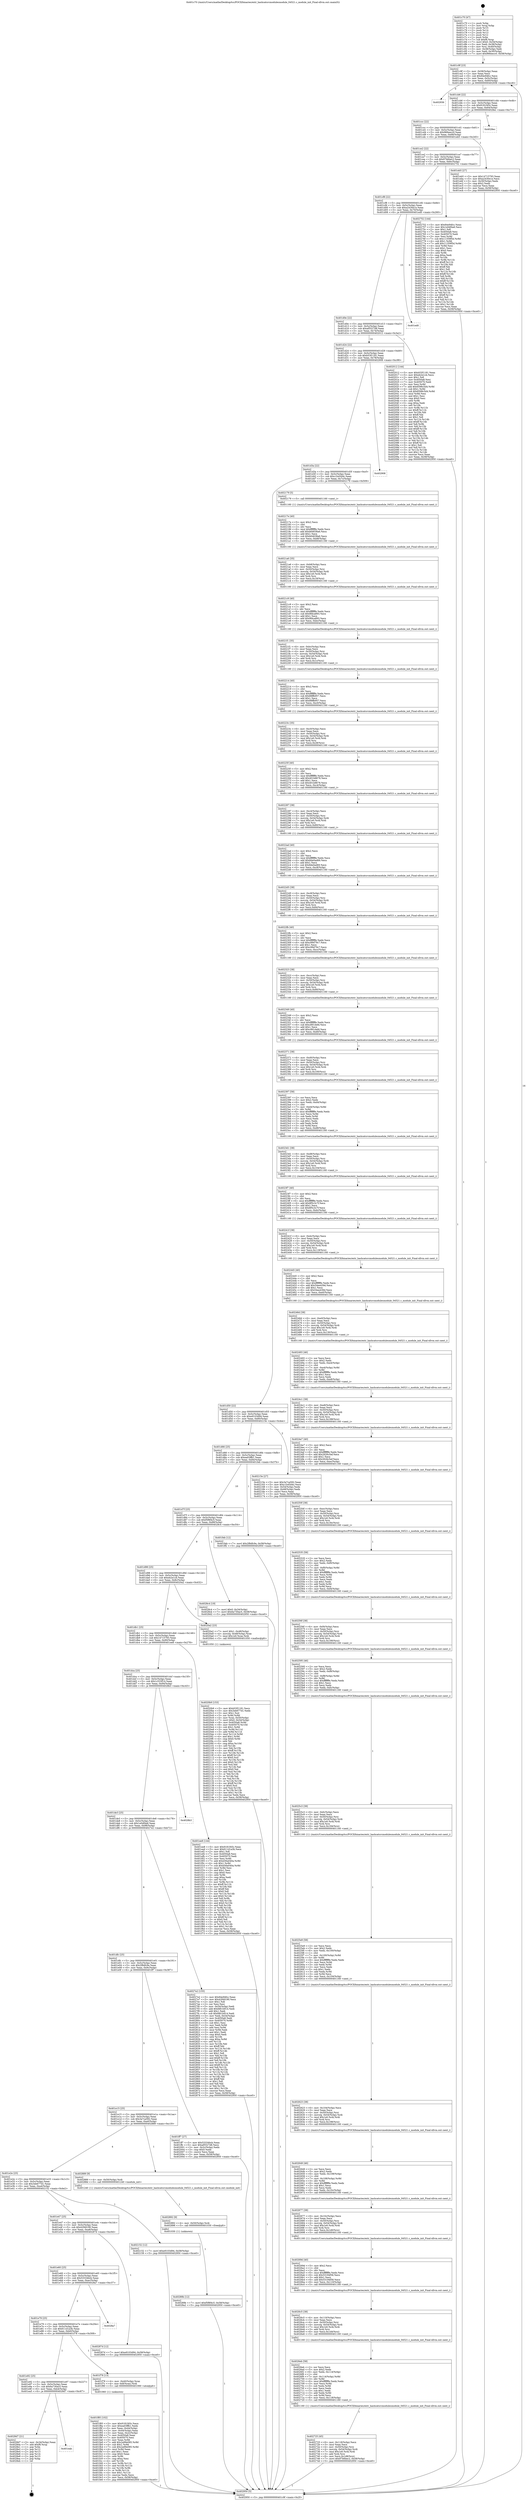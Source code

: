 digraph "0x401c70" {
  label = "0x401c70 (/mnt/c/Users/mathe/Desktop/tcc/POCII/binaries/extr_hashcatsrcmodulesmodule_04521.c_module_init_Final-ollvm.out::main(0))"
  labelloc = "t"
  node[shape=record]

  Entry [label="",width=0.3,height=0.3,shape=circle,fillcolor=black,style=filled]
  "0x401c9f" [label="{
     0x401c9f [23]\l
     | [instrs]\l
     &nbsp;&nbsp;0x401c9f \<+3\>: mov -0x58(%rbp),%eax\l
     &nbsp;&nbsp;0x401ca2 \<+2\>: mov %eax,%ecx\l
     &nbsp;&nbsp;0x401ca4 \<+6\>: sub $0x84e94fcc,%ecx\l
     &nbsp;&nbsp;0x401caa \<+3\>: mov %eax,-0x5c(%rbp)\l
     &nbsp;&nbsp;0x401cad \<+3\>: mov %ecx,-0x60(%rbp)\l
     &nbsp;&nbsp;0x401cb0 \<+6\>: je 0000000000402936 \<main+0xcc6\>\l
  }"]
  "0x402936" [label="{
     0x402936\l
  }", style=dashed]
  "0x401cb6" [label="{
     0x401cb6 [22]\l
     | [instrs]\l
     &nbsp;&nbsp;0x401cb6 \<+5\>: jmp 0000000000401cbb \<main+0x4b\>\l
     &nbsp;&nbsp;0x401cbb \<+3\>: mov -0x5c(%rbp),%eax\l
     &nbsp;&nbsp;0x401cbe \<+5\>: sub $0x9181f45c,%eax\l
     &nbsp;&nbsp;0x401cc3 \<+3\>: mov %eax,-0x64(%rbp)\l
     &nbsp;&nbsp;0x401cc6 \<+6\>: je 00000000004028ec \<main+0xc7c\>\l
  }"]
  Exit [label="",width=0.3,height=0.3,shape=circle,fillcolor=black,style=filled,peripheries=2]
  "0x4028ec" [label="{
     0x4028ec\l
  }", style=dashed]
  "0x401ccc" [label="{
     0x401ccc [22]\l
     | [instrs]\l
     &nbsp;&nbsp;0x401ccc \<+5\>: jmp 0000000000401cd1 \<main+0x61\>\l
     &nbsp;&nbsp;0x401cd1 \<+3\>: mov -0x5c(%rbp),%eax\l
     &nbsp;&nbsp;0x401cd4 \<+5\>: sub $0x966eecc0,%eax\l
     &nbsp;&nbsp;0x401cd9 \<+3\>: mov %eax,-0x68(%rbp)\l
     &nbsp;&nbsp;0x401cdc \<+6\>: je 0000000000401eb5 \<main+0x245\>\l
  }"]
  "0x401eab" [label="{
     0x401eab\l
  }", style=dashed]
  "0x401eb5" [label="{
     0x401eb5 [27]\l
     | [instrs]\l
     &nbsp;&nbsp;0x401eb5 \<+5\>: mov $0x14715793,%eax\l
     &nbsp;&nbsp;0x401eba \<+5\>: mov $0xa2430e1e,%ecx\l
     &nbsp;&nbsp;0x401ebf \<+3\>: mov -0x30(%rbp),%edx\l
     &nbsp;&nbsp;0x401ec2 \<+3\>: cmp $0x2,%edx\l
     &nbsp;&nbsp;0x401ec5 \<+3\>: cmovne %ecx,%eax\l
     &nbsp;&nbsp;0x401ec8 \<+3\>: mov %eax,-0x58(%rbp)\l
     &nbsp;&nbsp;0x401ecb \<+5\>: jmp 0000000000402950 \<main+0xce0\>\l
  }"]
  "0x401ce2" [label="{
     0x401ce2 [22]\l
     | [instrs]\l
     &nbsp;&nbsp;0x401ce2 \<+5\>: jmp 0000000000401ce7 \<main+0x77\>\l
     &nbsp;&nbsp;0x401ce7 \<+3\>: mov -0x5c(%rbp),%eax\l
     &nbsp;&nbsp;0x401cea \<+5\>: sub $0x97b6bec2,%eax\l
     &nbsp;&nbsp;0x401cef \<+3\>: mov %eax,-0x6c(%rbp)\l
     &nbsp;&nbsp;0x401cf2 \<+6\>: je 0000000000402752 \<main+0xae2\>\l
  }"]
  "0x402950" [label="{
     0x402950 [5]\l
     | [instrs]\l
     &nbsp;&nbsp;0x402950 \<+5\>: jmp 0000000000401c9f \<main+0x2f\>\l
  }"]
  "0x401c70" [label="{
     0x401c70 [47]\l
     | [instrs]\l
     &nbsp;&nbsp;0x401c70 \<+1\>: push %rbp\l
     &nbsp;&nbsp;0x401c71 \<+3\>: mov %rsp,%rbp\l
     &nbsp;&nbsp;0x401c74 \<+2\>: push %r15\l
     &nbsp;&nbsp;0x401c76 \<+2\>: push %r14\l
     &nbsp;&nbsp;0x401c78 \<+2\>: push %r13\l
     &nbsp;&nbsp;0x401c7a \<+2\>: push %r12\l
     &nbsp;&nbsp;0x401c7c \<+1\>: push %rbx\l
     &nbsp;&nbsp;0x401c7d \<+7\>: sub $0xf8,%rsp\l
     &nbsp;&nbsp;0x401c84 \<+7\>: movl $0x0,-0x34(%rbp)\l
     &nbsp;&nbsp;0x401c8b \<+3\>: mov %edi,-0x38(%rbp)\l
     &nbsp;&nbsp;0x401c8e \<+4\>: mov %rsi,-0x40(%rbp)\l
     &nbsp;&nbsp;0x401c92 \<+3\>: mov -0x38(%rbp),%edi\l
     &nbsp;&nbsp;0x401c95 \<+3\>: mov %edi,-0x30(%rbp)\l
     &nbsp;&nbsp;0x401c98 \<+7\>: movl $0x966eecc0,-0x58(%rbp)\l
  }"]
  "0x4028d7" [label="{
     0x4028d7 [21]\l
     | [instrs]\l
     &nbsp;&nbsp;0x4028d7 \<+3\>: mov -0x34(%rbp),%eax\l
     &nbsp;&nbsp;0x4028da \<+7\>: add $0xf8,%rsp\l
     &nbsp;&nbsp;0x4028e1 \<+1\>: pop %rbx\l
     &nbsp;&nbsp;0x4028e2 \<+2\>: pop %r12\l
     &nbsp;&nbsp;0x4028e4 \<+2\>: pop %r13\l
     &nbsp;&nbsp;0x4028e6 \<+2\>: pop %r14\l
     &nbsp;&nbsp;0x4028e8 \<+2\>: pop %r15\l
     &nbsp;&nbsp;0x4028ea \<+1\>: pop %rbp\l
     &nbsp;&nbsp;0x4028eb \<+1\>: ret\l
  }"]
  "0x402752" [label="{
     0x402752 [144]\l
     | [instrs]\l
     &nbsp;&nbsp;0x402752 \<+5\>: mov $0x84e94fcc,%eax\l
     &nbsp;&nbsp;0x402757 \<+5\>: mov $0x1e0df4a6,%ecx\l
     &nbsp;&nbsp;0x40275c \<+2\>: mov $0x1,%dl\l
     &nbsp;&nbsp;0x40275e \<+7\>: mov 0x4050a8,%esi\l
     &nbsp;&nbsp;0x402765 \<+7\>: mov 0x405070,%edi\l
     &nbsp;&nbsp;0x40276c \<+3\>: mov %esi,%r8d\l
     &nbsp;&nbsp;0x40276f \<+7\>: sub $0x11359f5d,%r8d\l
     &nbsp;&nbsp;0x402776 \<+4\>: sub $0x1,%r8d\l
     &nbsp;&nbsp;0x40277a \<+7\>: add $0x11359f5d,%r8d\l
     &nbsp;&nbsp;0x402781 \<+4\>: imul %r8d,%esi\l
     &nbsp;&nbsp;0x402785 \<+3\>: and $0x1,%esi\l
     &nbsp;&nbsp;0x402788 \<+3\>: cmp $0x0,%esi\l
     &nbsp;&nbsp;0x40278b \<+4\>: sete %r9b\l
     &nbsp;&nbsp;0x40278f \<+3\>: cmp $0xa,%edi\l
     &nbsp;&nbsp;0x402792 \<+4\>: setl %r10b\l
     &nbsp;&nbsp;0x402796 \<+3\>: mov %r9b,%r11b\l
     &nbsp;&nbsp;0x402799 \<+4\>: xor $0xff,%r11b\l
     &nbsp;&nbsp;0x40279d \<+3\>: mov %r10b,%bl\l
     &nbsp;&nbsp;0x4027a0 \<+3\>: xor $0xff,%bl\l
     &nbsp;&nbsp;0x4027a3 \<+3\>: xor $0x1,%dl\l
     &nbsp;&nbsp;0x4027a6 \<+3\>: mov %r11b,%r14b\l
     &nbsp;&nbsp;0x4027a9 \<+4\>: and $0xff,%r14b\l
     &nbsp;&nbsp;0x4027ad \<+3\>: and %dl,%r9b\l
     &nbsp;&nbsp;0x4027b0 \<+3\>: mov %bl,%r15b\l
     &nbsp;&nbsp;0x4027b3 \<+4\>: and $0xff,%r15b\l
     &nbsp;&nbsp;0x4027b7 \<+3\>: and %dl,%r10b\l
     &nbsp;&nbsp;0x4027ba \<+3\>: or %r9b,%r14b\l
     &nbsp;&nbsp;0x4027bd \<+3\>: or %r10b,%r15b\l
     &nbsp;&nbsp;0x4027c0 \<+3\>: xor %r15b,%r14b\l
     &nbsp;&nbsp;0x4027c3 \<+3\>: or %bl,%r11b\l
     &nbsp;&nbsp;0x4027c6 \<+4\>: xor $0xff,%r11b\l
     &nbsp;&nbsp;0x4027ca \<+3\>: or $0x1,%dl\l
     &nbsp;&nbsp;0x4027cd \<+3\>: and %dl,%r11b\l
     &nbsp;&nbsp;0x4027d0 \<+3\>: or %r11b,%r14b\l
     &nbsp;&nbsp;0x4027d3 \<+4\>: test $0x1,%r14b\l
     &nbsp;&nbsp;0x4027d7 \<+3\>: cmovne %ecx,%eax\l
     &nbsp;&nbsp;0x4027da \<+3\>: mov %eax,-0x58(%rbp)\l
     &nbsp;&nbsp;0x4027dd \<+5\>: jmp 0000000000402950 \<main+0xce0\>\l
  }"]
  "0x401cf8" [label="{
     0x401cf8 [22]\l
     | [instrs]\l
     &nbsp;&nbsp;0x401cf8 \<+5\>: jmp 0000000000401cfd \<main+0x8d\>\l
     &nbsp;&nbsp;0x401cfd \<+3\>: mov -0x5c(%rbp),%eax\l
     &nbsp;&nbsp;0x401d00 \<+5\>: sub $0xa2430e1e,%eax\l
     &nbsp;&nbsp;0x401d05 \<+3\>: mov %eax,-0x70(%rbp)\l
     &nbsp;&nbsp;0x401d08 \<+6\>: je 0000000000401ed0 \<main+0x260\>\l
  }"]
  "0x40289b" [label="{
     0x40289b [12]\l
     | [instrs]\l
     &nbsp;&nbsp;0x40289b \<+7\>: movl $0xf5f8f4c5,-0x58(%rbp)\l
     &nbsp;&nbsp;0x4028a2 \<+5\>: jmp 0000000000402950 \<main+0xce0\>\l
  }"]
  "0x401ed0" [label="{
     0x401ed0\l
  }", style=dashed]
  "0x401d0e" [label="{
     0x401d0e [22]\l
     | [instrs]\l
     &nbsp;&nbsp;0x401d0e \<+5\>: jmp 0000000000401d13 \<main+0xa3\>\l
     &nbsp;&nbsp;0x401d13 \<+3\>: mov -0x5c(%rbp),%eax\l
     &nbsp;&nbsp;0x401d16 \<+5\>: sub $0xaf5527d8,%eax\l
     &nbsp;&nbsp;0x401d1b \<+3\>: mov %eax,-0x74(%rbp)\l
     &nbsp;&nbsp;0x401d1e \<+6\>: je 0000000000402012 \<main+0x3a2\>\l
  }"]
  "0x402892" [label="{
     0x402892 [9]\l
     | [instrs]\l
     &nbsp;&nbsp;0x402892 \<+4\>: mov -0x50(%rbp),%rdi\l
     &nbsp;&nbsp;0x402896 \<+5\>: call 0000000000401030 \<free@plt\>\l
     | [calls]\l
     &nbsp;&nbsp;0x401030 \{1\} (unknown)\l
  }"]
  "0x402012" [label="{
     0x402012 [144]\l
     | [instrs]\l
     &nbsp;&nbsp;0x402012 \<+5\>: mov $0xb53f1181,%eax\l
     &nbsp;&nbsp;0x402017 \<+5\>: mov $0xeb2e1cb,%ecx\l
     &nbsp;&nbsp;0x40201c \<+2\>: mov $0x1,%dl\l
     &nbsp;&nbsp;0x40201e \<+7\>: mov 0x4050a8,%esi\l
     &nbsp;&nbsp;0x402025 \<+7\>: mov 0x405070,%edi\l
     &nbsp;&nbsp;0x40202c \<+3\>: mov %esi,%r8d\l
     &nbsp;&nbsp;0x40202f \<+7\>: add $0x6598c5d4,%r8d\l
     &nbsp;&nbsp;0x402036 \<+4\>: sub $0x1,%r8d\l
     &nbsp;&nbsp;0x40203a \<+7\>: sub $0x6598c5d4,%r8d\l
     &nbsp;&nbsp;0x402041 \<+4\>: imul %r8d,%esi\l
     &nbsp;&nbsp;0x402045 \<+3\>: and $0x1,%esi\l
     &nbsp;&nbsp;0x402048 \<+3\>: cmp $0x0,%esi\l
     &nbsp;&nbsp;0x40204b \<+4\>: sete %r9b\l
     &nbsp;&nbsp;0x40204f \<+3\>: cmp $0xa,%edi\l
     &nbsp;&nbsp;0x402052 \<+4\>: setl %r10b\l
     &nbsp;&nbsp;0x402056 \<+3\>: mov %r9b,%r11b\l
     &nbsp;&nbsp;0x402059 \<+4\>: xor $0xff,%r11b\l
     &nbsp;&nbsp;0x40205d \<+3\>: mov %r10b,%bl\l
     &nbsp;&nbsp;0x402060 \<+3\>: xor $0xff,%bl\l
     &nbsp;&nbsp;0x402063 \<+3\>: xor $0x1,%dl\l
     &nbsp;&nbsp;0x402066 \<+3\>: mov %r11b,%r14b\l
     &nbsp;&nbsp;0x402069 \<+4\>: and $0xff,%r14b\l
     &nbsp;&nbsp;0x40206d \<+3\>: and %dl,%r9b\l
     &nbsp;&nbsp;0x402070 \<+3\>: mov %bl,%r15b\l
     &nbsp;&nbsp;0x402073 \<+4\>: and $0xff,%r15b\l
     &nbsp;&nbsp;0x402077 \<+3\>: and %dl,%r10b\l
     &nbsp;&nbsp;0x40207a \<+3\>: or %r9b,%r14b\l
     &nbsp;&nbsp;0x40207d \<+3\>: or %r10b,%r15b\l
     &nbsp;&nbsp;0x402080 \<+3\>: xor %r15b,%r14b\l
     &nbsp;&nbsp;0x402083 \<+3\>: or %bl,%r11b\l
     &nbsp;&nbsp;0x402086 \<+4\>: xor $0xff,%r11b\l
     &nbsp;&nbsp;0x40208a \<+3\>: or $0x1,%dl\l
     &nbsp;&nbsp;0x40208d \<+3\>: and %dl,%r11b\l
     &nbsp;&nbsp;0x402090 \<+3\>: or %r11b,%r14b\l
     &nbsp;&nbsp;0x402093 \<+4\>: test $0x1,%r14b\l
     &nbsp;&nbsp;0x402097 \<+3\>: cmovne %ecx,%eax\l
     &nbsp;&nbsp;0x40209a \<+3\>: mov %eax,-0x58(%rbp)\l
     &nbsp;&nbsp;0x40209d \<+5\>: jmp 0000000000402950 \<main+0xce0\>\l
  }"]
  "0x401d24" [label="{
     0x401d24 [22]\l
     | [instrs]\l
     &nbsp;&nbsp;0x401d24 \<+5\>: jmp 0000000000401d29 \<main+0xb9\>\l
     &nbsp;&nbsp;0x401d29 \<+3\>: mov -0x5c(%rbp),%eax\l
     &nbsp;&nbsp;0x401d2c \<+5\>: sub $0xb53f1181,%eax\l
     &nbsp;&nbsp;0x401d31 \<+3\>: mov %eax,-0x78(%rbp)\l
     &nbsp;&nbsp;0x401d34 \<+6\>: je 0000000000402908 \<main+0xc98\>\l
  }"]
  "0x402725" [label="{
     0x402725 [45]\l
     | [instrs]\l
     &nbsp;&nbsp;0x402725 \<+6\>: mov -0x118(%rbp),%ecx\l
     &nbsp;&nbsp;0x40272b \<+3\>: imul %eax,%ecx\l
     &nbsp;&nbsp;0x40272e \<+4\>: mov -0x50(%rbp),%rsi\l
     &nbsp;&nbsp;0x402732 \<+4\>: movslq -0x54(%rbp),%rdi\l
     &nbsp;&nbsp;0x402736 \<+7\>: imul $0x1e0,%rdi,%rdi\l
     &nbsp;&nbsp;0x40273d \<+3\>: add %rdi,%rsi\l
     &nbsp;&nbsp;0x402740 \<+6\>: mov %ecx,0x1d8(%rsi)\l
     &nbsp;&nbsp;0x402746 \<+7\>: movl $0x97b6bec2,-0x58(%rbp)\l
     &nbsp;&nbsp;0x40274d \<+5\>: jmp 0000000000402950 \<main+0xce0\>\l
  }"]
  "0x402908" [label="{
     0x402908\l
  }", style=dashed]
  "0x401d3a" [label="{
     0x401d3a [22]\l
     | [instrs]\l
     &nbsp;&nbsp;0x401d3a \<+5\>: jmp 0000000000401d3f \<main+0xcf\>\l
     &nbsp;&nbsp;0x401d3f \<+3\>: mov -0x5c(%rbp),%eax\l
     &nbsp;&nbsp;0x401d42 \<+5\>: sub $0xc1b45d4c,%eax\l
     &nbsp;&nbsp;0x401d47 \<+3\>: mov %eax,-0x7c(%rbp)\l
     &nbsp;&nbsp;0x401d4a \<+6\>: je 0000000000402179 \<main+0x509\>\l
  }"]
  "0x4026eb" [label="{
     0x4026eb [58]\l
     | [instrs]\l
     &nbsp;&nbsp;0x4026eb \<+2\>: xor %ecx,%ecx\l
     &nbsp;&nbsp;0x4026ed \<+5\>: mov $0x2,%edx\l
     &nbsp;&nbsp;0x4026f2 \<+6\>: mov %edx,-0x114(%rbp)\l
     &nbsp;&nbsp;0x4026f8 \<+1\>: cltd\l
     &nbsp;&nbsp;0x4026f9 \<+7\>: mov -0x114(%rbp),%r8d\l
     &nbsp;&nbsp;0x402700 \<+3\>: idiv %r8d\l
     &nbsp;&nbsp;0x402703 \<+6\>: imul $0xfffffffe,%edx,%edx\l
     &nbsp;&nbsp;0x402709 \<+3\>: mov %ecx,%r9d\l
     &nbsp;&nbsp;0x40270c \<+3\>: sub %edx,%r9d\l
     &nbsp;&nbsp;0x40270f \<+2\>: mov %ecx,%edx\l
     &nbsp;&nbsp;0x402711 \<+3\>: sub $0x1,%edx\l
     &nbsp;&nbsp;0x402714 \<+3\>: add %edx,%r9d\l
     &nbsp;&nbsp;0x402717 \<+3\>: sub %r9d,%ecx\l
     &nbsp;&nbsp;0x40271a \<+6\>: mov %ecx,-0x118(%rbp)\l
     &nbsp;&nbsp;0x402720 \<+5\>: call 0000000000401160 \<next_i\>\l
     | [calls]\l
     &nbsp;&nbsp;0x401160 \{1\} (/mnt/c/Users/mathe/Desktop/tcc/POCII/binaries/extr_hashcatsrcmodulesmodule_04521.c_module_init_Final-ollvm.out::next_i)\l
  }"]
  "0x402179" [label="{
     0x402179 [5]\l
     | [instrs]\l
     &nbsp;&nbsp;0x402179 \<+5\>: call 0000000000401160 \<next_i\>\l
     | [calls]\l
     &nbsp;&nbsp;0x401160 \{1\} (/mnt/c/Users/mathe/Desktop/tcc/POCII/binaries/extr_hashcatsrcmodulesmodule_04521.c_module_init_Final-ollvm.out::next_i)\l
  }"]
  "0x401d50" [label="{
     0x401d50 [22]\l
     | [instrs]\l
     &nbsp;&nbsp;0x401d50 \<+5\>: jmp 0000000000401d55 \<main+0xe5\>\l
     &nbsp;&nbsp;0x401d55 \<+3\>: mov -0x5c(%rbp),%eax\l
     &nbsp;&nbsp;0x401d58 \<+5\>: sub $0xe9103d94,%eax\l
     &nbsp;&nbsp;0x401d5d \<+3\>: mov %eax,-0x80(%rbp)\l
     &nbsp;&nbsp;0x401d60 \<+6\>: je 000000000040215e \<main+0x4ee\>\l
  }"]
  "0x4026c5" [label="{
     0x4026c5 [38]\l
     | [instrs]\l
     &nbsp;&nbsp;0x4026c5 \<+6\>: mov -0x110(%rbp),%ecx\l
     &nbsp;&nbsp;0x4026cb \<+3\>: imul %eax,%ecx\l
     &nbsp;&nbsp;0x4026ce \<+4\>: mov -0x50(%rbp),%rsi\l
     &nbsp;&nbsp;0x4026d2 \<+4\>: movslq -0x54(%rbp),%rdi\l
     &nbsp;&nbsp;0x4026d6 \<+7\>: imul $0x1e0,%rdi,%rdi\l
     &nbsp;&nbsp;0x4026dd \<+3\>: add %rdi,%rsi\l
     &nbsp;&nbsp;0x4026e0 \<+6\>: mov %ecx,0x1d4(%rsi)\l
     &nbsp;&nbsp;0x4026e6 \<+5\>: call 0000000000401160 \<next_i\>\l
     | [calls]\l
     &nbsp;&nbsp;0x401160 \{1\} (/mnt/c/Users/mathe/Desktop/tcc/POCII/binaries/extr_hashcatsrcmodulesmodule_04521.c_module_init_Final-ollvm.out::next_i)\l
  }"]
  "0x40215e" [label="{
     0x40215e [27]\l
     | [instrs]\l
     &nbsp;&nbsp;0x40215e \<+5\>: mov $0x3a7ca592,%eax\l
     &nbsp;&nbsp;0x402163 \<+5\>: mov $0xc1b45d4c,%ecx\l
     &nbsp;&nbsp;0x402168 \<+3\>: mov -0x54(%rbp),%edx\l
     &nbsp;&nbsp;0x40216b \<+3\>: cmp -0x48(%rbp),%edx\l
     &nbsp;&nbsp;0x40216e \<+3\>: cmovl %ecx,%eax\l
     &nbsp;&nbsp;0x402171 \<+3\>: mov %eax,-0x58(%rbp)\l
     &nbsp;&nbsp;0x402174 \<+5\>: jmp 0000000000402950 \<main+0xce0\>\l
  }"]
  "0x401d66" [label="{
     0x401d66 [25]\l
     | [instrs]\l
     &nbsp;&nbsp;0x401d66 \<+5\>: jmp 0000000000401d6b \<main+0xfb\>\l
     &nbsp;&nbsp;0x401d6b \<+3\>: mov -0x5c(%rbp),%eax\l
     &nbsp;&nbsp;0x401d6e \<+5\>: sub $0xea03ffb1,%eax\l
     &nbsp;&nbsp;0x401d73 \<+6\>: mov %eax,-0x84(%rbp)\l
     &nbsp;&nbsp;0x401d79 \<+6\>: je 0000000000401feb \<main+0x37b\>\l
  }"]
  "0x40269d" [label="{
     0x40269d [40]\l
     | [instrs]\l
     &nbsp;&nbsp;0x40269d \<+5\>: mov $0x2,%ecx\l
     &nbsp;&nbsp;0x4026a2 \<+1\>: cltd\l
     &nbsp;&nbsp;0x4026a3 \<+2\>: idiv %ecx\l
     &nbsp;&nbsp;0x4026a5 \<+6\>: imul $0xfffffffe,%edx,%ecx\l
     &nbsp;&nbsp;0x4026ab \<+6\>: sub $0x53194f58,%ecx\l
     &nbsp;&nbsp;0x4026b1 \<+3\>: add $0x1,%ecx\l
     &nbsp;&nbsp;0x4026b4 \<+6\>: add $0x53194f58,%ecx\l
     &nbsp;&nbsp;0x4026ba \<+6\>: mov %ecx,-0x110(%rbp)\l
     &nbsp;&nbsp;0x4026c0 \<+5\>: call 0000000000401160 \<next_i\>\l
     | [calls]\l
     &nbsp;&nbsp;0x401160 \{1\} (/mnt/c/Users/mathe/Desktop/tcc/POCII/binaries/extr_hashcatsrcmodulesmodule_04521.c_module_init_Final-ollvm.out::next_i)\l
  }"]
  "0x401feb" [label="{
     0x401feb [12]\l
     | [instrs]\l
     &nbsp;&nbsp;0x401feb \<+7\>: movl $0x2f8dfc9a,-0x58(%rbp)\l
     &nbsp;&nbsp;0x401ff2 \<+5\>: jmp 0000000000402950 \<main+0xce0\>\l
  }"]
  "0x401d7f" [label="{
     0x401d7f [25]\l
     | [instrs]\l
     &nbsp;&nbsp;0x401d7f \<+5\>: jmp 0000000000401d84 \<main+0x114\>\l
     &nbsp;&nbsp;0x401d84 \<+3\>: mov -0x5c(%rbp),%eax\l
     &nbsp;&nbsp;0x401d87 \<+5\>: sub $0xf5f8f4c5,%eax\l
     &nbsp;&nbsp;0x401d8c \<+6\>: mov %eax,-0x88(%rbp)\l
     &nbsp;&nbsp;0x401d92 \<+6\>: je 00000000004028c4 \<main+0xc54\>\l
  }"]
  "0x402677" [label="{
     0x402677 [38]\l
     | [instrs]\l
     &nbsp;&nbsp;0x402677 \<+6\>: mov -0x10c(%rbp),%ecx\l
     &nbsp;&nbsp;0x40267d \<+3\>: imul %eax,%ecx\l
     &nbsp;&nbsp;0x402680 \<+4\>: mov -0x50(%rbp),%rsi\l
     &nbsp;&nbsp;0x402684 \<+4\>: movslq -0x54(%rbp),%rdi\l
     &nbsp;&nbsp;0x402688 \<+7\>: imul $0x1e0,%rdi,%rdi\l
     &nbsp;&nbsp;0x40268f \<+3\>: add %rdi,%rsi\l
     &nbsp;&nbsp;0x402692 \<+6\>: mov %ecx,0x1d0(%rsi)\l
     &nbsp;&nbsp;0x402698 \<+5\>: call 0000000000401160 \<next_i\>\l
     | [calls]\l
     &nbsp;&nbsp;0x401160 \{1\} (/mnt/c/Users/mathe/Desktop/tcc/POCII/binaries/extr_hashcatsrcmodulesmodule_04521.c_module_init_Final-ollvm.out::next_i)\l
  }"]
  "0x4028c4" [label="{
     0x4028c4 [19]\l
     | [instrs]\l
     &nbsp;&nbsp;0x4028c4 \<+7\>: movl $0x0,-0x34(%rbp)\l
     &nbsp;&nbsp;0x4028cb \<+7\>: movl $0x6a730ac5,-0x58(%rbp)\l
     &nbsp;&nbsp;0x4028d2 \<+5\>: jmp 0000000000402950 \<main+0xce0\>\l
  }"]
  "0x401d98" [label="{
     0x401d98 [25]\l
     | [instrs]\l
     &nbsp;&nbsp;0x401d98 \<+5\>: jmp 0000000000401d9d \<main+0x12d\>\l
     &nbsp;&nbsp;0x401d9d \<+3\>: mov -0x5c(%rbp),%eax\l
     &nbsp;&nbsp;0x401da0 \<+5\>: sub $0xeb2e1cb,%eax\l
     &nbsp;&nbsp;0x401da5 \<+6\>: mov %eax,-0x8c(%rbp)\l
     &nbsp;&nbsp;0x401dab \<+6\>: je 00000000004020a2 \<main+0x432\>\l
  }"]
  "0x402649" [label="{
     0x402649 [46]\l
     | [instrs]\l
     &nbsp;&nbsp;0x402649 \<+2\>: xor %ecx,%ecx\l
     &nbsp;&nbsp;0x40264b \<+5\>: mov $0x2,%edx\l
     &nbsp;&nbsp;0x402650 \<+6\>: mov %edx,-0x108(%rbp)\l
     &nbsp;&nbsp;0x402656 \<+1\>: cltd\l
     &nbsp;&nbsp;0x402657 \<+7\>: mov -0x108(%rbp),%r8d\l
     &nbsp;&nbsp;0x40265e \<+3\>: idiv %r8d\l
     &nbsp;&nbsp;0x402661 \<+6\>: imul $0xfffffffe,%edx,%edx\l
     &nbsp;&nbsp;0x402667 \<+3\>: sub $0x1,%ecx\l
     &nbsp;&nbsp;0x40266a \<+2\>: sub %ecx,%edx\l
     &nbsp;&nbsp;0x40266c \<+6\>: mov %edx,-0x10c(%rbp)\l
     &nbsp;&nbsp;0x402672 \<+5\>: call 0000000000401160 \<next_i\>\l
     | [calls]\l
     &nbsp;&nbsp;0x401160 \{1\} (/mnt/c/Users/mathe/Desktop/tcc/POCII/binaries/extr_hashcatsrcmodulesmodule_04521.c_module_init_Final-ollvm.out::next_i)\l
  }"]
  "0x4020a2" [label="{
     0x4020a2 [23]\l
     | [instrs]\l
     &nbsp;&nbsp;0x4020a2 \<+7\>: movl $0x1,-0x48(%rbp)\l
     &nbsp;&nbsp;0x4020a9 \<+4\>: movslq -0x48(%rbp),%rax\l
     &nbsp;&nbsp;0x4020ad \<+7\>: imul $0x1e0,%rax,%rdi\l
     &nbsp;&nbsp;0x4020b4 \<+5\>: call 0000000000401050 \<malloc@plt\>\l
     | [calls]\l
     &nbsp;&nbsp;0x401050 \{1\} (unknown)\l
  }"]
  "0x401db1" [label="{
     0x401db1 [25]\l
     | [instrs]\l
     &nbsp;&nbsp;0x401db1 \<+5\>: jmp 0000000000401db6 \<main+0x146\>\l
     &nbsp;&nbsp;0x401db6 \<+3\>: mov -0x5c(%rbp),%eax\l
     &nbsp;&nbsp;0x401db9 \<+5\>: sub $0x14715793,%eax\l
     &nbsp;&nbsp;0x401dbe \<+6\>: mov %eax,-0x90(%rbp)\l
     &nbsp;&nbsp;0x401dc4 \<+6\>: je 0000000000401ee8 \<main+0x278\>\l
  }"]
  "0x402623" [label="{
     0x402623 [38]\l
     | [instrs]\l
     &nbsp;&nbsp;0x402623 \<+6\>: mov -0x104(%rbp),%ecx\l
     &nbsp;&nbsp;0x402629 \<+3\>: imul %eax,%ecx\l
     &nbsp;&nbsp;0x40262c \<+4\>: mov -0x50(%rbp),%rsi\l
     &nbsp;&nbsp;0x402630 \<+4\>: movslq -0x54(%rbp),%rdi\l
     &nbsp;&nbsp;0x402634 \<+7\>: imul $0x1e0,%rdi,%rdi\l
     &nbsp;&nbsp;0x40263b \<+3\>: add %rdi,%rsi\l
     &nbsp;&nbsp;0x40263e \<+6\>: mov %ecx,0x198(%rsi)\l
     &nbsp;&nbsp;0x402644 \<+5\>: call 0000000000401160 \<next_i\>\l
     | [calls]\l
     &nbsp;&nbsp;0x401160 \{1\} (/mnt/c/Users/mathe/Desktop/tcc/POCII/binaries/extr_hashcatsrcmodulesmodule_04521.c_module_init_Final-ollvm.out::next_i)\l
  }"]
  "0x401ee8" [label="{
     0x401ee8 [144]\l
     | [instrs]\l
     &nbsp;&nbsp;0x401ee8 \<+5\>: mov $0x9181f45c,%eax\l
     &nbsp;&nbsp;0x401eed \<+5\>: mov $0x611d1a3b,%ecx\l
     &nbsp;&nbsp;0x401ef2 \<+2\>: mov $0x1,%dl\l
     &nbsp;&nbsp;0x401ef4 \<+7\>: mov 0x4050a8,%esi\l
     &nbsp;&nbsp;0x401efb \<+7\>: mov 0x405070,%edi\l
     &nbsp;&nbsp;0x401f02 \<+3\>: mov %esi,%r8d\l
     &nbsp;&nbsp;0x401f05 \<+7\>: add $0xb56a040a,%r8d\l
     &nbsp;&nbsp;0x401f0c \<+4\>: sub $0x1,%r8d\l
     &nbsp;&nbsp;0x401f10 \<+7\>: sub $0xb56a040a,%r8d\l
     &nbsp;&nbsp;0x401f17 \<+4\>: imul %r8d,%esi\l
     &nbsp;&nbsp;0x401f1b \<+3\>: and $0x1,%esi\l
     &nbsp;&nbsp;0x401f1e \<+3\>: cmp $0x0,%esi\l
     &nbsp;&nbsp;0x401f21 \<+4\>: sete %r9b\l
     &nbsp;&nbsp;0x401f25 \<+3\>: cmp $0xa,%edi\l
     &nbsp;&nbsp;0x401f28 \<+4\>: setl %r10b\l
     &nbsp;&nbsp;0x401f2c \<+3\>: mov %r9b,%r11b\l
     &nbsp;&nbsp;0x401f2f \<+4\>: xor $0xff,%r11b\l
     &nbsp;&nbsp;0x401f33 \<+3\>: mov %r10b,%bl\l
     &nbsp;&nbsp;0x401f36 \<+3\>: xor $0xff,%bl\l
     &nbsp;&nbsp;0x401f39 \<+3\>: xor $0x0,%dl\l
     &nbsp;&nbsp;0x401f3c \<+3\>: mov %r11b,%r14b\l
     &nbsp;&nbsp;0x401f3f \<+4\>: and $0x0,%r14b\l
     &nbsp;&nbsp;0x401f43 \<+3\>: and %dl,%r9b\l
     &nbsp;&nbsp;0x401f46 \<+3\>: mov %bl,%r15b\l
     &nbsp;&nbsp;0x401f49 \<+4\>: and $0x0,%r15b\l
     &nbsp;&nbsp;0x401f4d \<+3\>: and %dl,%r10b\l
     &nbsp;&nbsp;0x401f50 \<+3\>: or %r9b,%r14b\l
     &nbsp;&nbsp;0x401f53 \<+3\>: or %r10b,%r15b\l
     &nbsp;&nbsp;0x401f56 \<+3\>: xor %r15b,%r14b\l
     &nbsp;&nbsp;0x401f59 \<+3\>: or %bl,%r11b\l
     &nbsp;&nbsp;0x401f5c \<+4\>: xor $0xff,%r11b\l
     &nbsp;&nbsp;0x401f60 \<+3\>: or $0x0,%dl\l
     &nbsp;&nbsp;0x401f63 \<+3\>: and %dl,%r11b\l
     &nbsp;&nbsp;0x401f66 \<+3\>: or %r11b,%r14b\l
     &nbsp;&nbsp;0x401f69 \<+4\>: test $0x1,%r14b\l
     &nbsp;&nbsp;0x401f6d \<+3\>: cmovne %ecx,%eax\l
     &nbsp;&nbsp;0x401f70 \<+3\>: mov %eax,-0x58(%rbp)\l
     &nbsp;&nbsp;0x401f73 \<+5\>: jmp 0000000000402950 \<main+0xce0\>\l
  }"]
  "0x401dca" [label="{
     0x401dca [25]\l
     | [instrs]\l
     &nbsp;&nbsp;0x401dca \<+5\>: jmp 0000000000401dcf \<main+0x15f\>\l
     &nbsp;&nbsp;0x401dcf \<+3\>: mov -0x5c(%rbp),%eax\l
     &nbsp;&nbsp;0x401dd2 \<+5\>: sub $0x1c533f14,%eax\l
     &nbsp;&nbsp;0x401dd7 \<+6\>: mov %eax,-0x94(%rbp)\l
     &nbsp;&nbsp;0x401ddd \<+6\>: je 00000000004028b3 \<main+0xc43\>\l
  }"]
  "0x4025e9" [label="{
     0x4025e9 [58]\l
     | [instrs]\l
     &nbsp;&nbsp;0x4025e9 \<+2\>: xor %ecx,%ecx\l
     &nbsp;&nbsp;0x4025eb \<+5\>: mov $0x2,%edx\l
     &nbsp;&nbsp;0x4025f0 \<+6\>: mov %edx,-0x100(%rbp)\l
     &nbsp;&nbsp;0x4025f6 \<+1\>: cltd\l
     &nbsp;&nbsp;0x4025f7 \<+7\>: mov -0x100(%rbp),%r8d\l
     &nbsp;&nbsp;0x4025fe \<+3\>: idiv %r8d\l
     &nbsp;&nbsp;0x402601 \<+6\>: imul $0xfffffffe,%edx,%edx\l
     &nbsp;&nbsp;0x402607 \<+3\>: mov %ecx,%r9d\l
     &nbsp;&nbsp;0x40260a \<+3\>: sub %edx,%r9d\l
     &nbsp;&nbsp;0x40260d \<+2\>: mov %ecx,%edx\l
     &nbsp;&nbsp;0x40260f \<+3\>: sub $0x1,%edx\l
     &nbsp;&nbsp;0x402612 \<+3\>: add %edx,%r9d\l
     &nbsp;&nbsp;0x402615 \<+3\>: sub %r9d,%ecx\l
     &nbsp;&nbsp;0x402618 \<+6\>: mov %ecx,-0x104(%rbp)\l
     &nbsp;&nbsp;0x40261e \<+5\>: call 0000000000401160 \<next_i\>\l
     | [calls]\l
     &nbsp;&nbsp;0x401160 \{1\} (/mnt/c/Users/mathe/Desktop/tcc/POCII/binaries/extr_hashcatsrcmodulesmodule_04521.c_module_init_Final-ollvm.out::next_i)\l
  }"]
  "0x4028b3" [label="{
     0x4028b3\l
  }", style=dashed]
  "0x401de3" [label="{
     0x401de3 [25]\l
     | [instrs]\l
     &nbsp;&nbsp;0x401de3 \<+5\>: jmp 0000000000401de8 \<main+0x178\>\l
     &nbsp;&nbsp;0x401de8 \<+3\>: mov -0x5c(%rbp),%eax\l
     &nbsp;&nbsp;0x401deb \<+5\>: sub $0x1e0df4a6,%eax\l
     &nbsp;&nbsp;0x401df0 \<+6\>: mov %eax,-0x98(%rbp)\l
     &nbsp;&nbsp;0x401df6 \<+6\>: je 00000000004027e2 \<main+0xb72\>\l
  }"]
  "0x4025c3" [label="{
     0x4025c3 [38]\l
     | [instrs]\l
     &nbsp;&nbsp;0x4025c3 \<+6\>: mov -0xfc(%rbp),%ecx\l
     &nbsp;&nbsp;0x4025c9 \<+3\>: imul %eax,%ecx\l
     &nbsp;&nbsp;0x4025cc \<+4\>: mov -0x50(%rbp),%rsi\l
     &nbsp;&nbsp;0x4025d0 \<+4\>: movslq -0x54(%rbp),%rdi\l
     &nbsp;&nbsp;0x4025d4 \<+7\>: imul $0x1e0,%rdi,%rdi\l
     &nbsp;&nbsp;0x4025db \<+3\>: add %rdi,%rsi\l
     &nbsp;&nbsp;0x4025de \<+6\>: mov %ecx,0x194(%rsi)\l
     &nbsp;&nbsp;0x4025e4 \<+5\>: call 0000000000401160 \<next_i\>\l
     | [calls]\l
     &nbsp;&nbsp;0x401160 \{1\} (/mnt/c/Users/mathe/Desktop/tcc/POCII/binaries/extr_hashcatsrcmodulesmodule_04521.c_module_init_Final-ollvm.out::next_i)\l
  }"]
  "0x4027e2" [label="{
     0x4027e2 [155]\l
     | [instrs]\l
     &nbsp;&nbsp;0x4027e2 \<+5\>: mov $0x84e94fcc,%eax\l
     &nbsp;&nbsp;0x4027e7 \<+5\>: mov $0x42f49190,%ecx\l
     &nbsp;&nbsp;0x4027ec \<+2\>: mov $0x1,%dl\l
     &nbsp;&nbsp;0x4027ee \<+2\>: xor %esi,%esi\l
     &nbsp;&nbsp;0x4027f0 \<+3\>: mov -0x54(%rbp),%edi\l
     &nbsp;&nbsp;0x4027f3 \<+6\>: add $0xfd61b914,%edi\l
     &nbsp;&nbsp;0x4027f9 \<+3\>: add $0x1,%edi\l
     &nbsp;&nbsp;0x4027fc \<+6\>: sub $0xfd61b914,%edi\l
     &nbsp;&nbsp;0x402802 \<+3\>: mov %edi,-0x54(%rbp)\l
     &nbsp;&nbsp;0x402805 \<+7\>: mov 0x4050a8,%edi\l
     &nbsp;&nbsp;0x40280c \<+8\>: mov 0x405070,%r8d\l
     &nbsp;&nbsp;0x402814 \<+3\>: sub $0x1,%esi\l
     &nbsp;&nbsp;0x402817 \<+3\>: mov %edi,%r9d\l
     &nbsp;&nbsp;0x40281a \<+3\>: add %esi,%r9d\l
     &nbsp;&nbsp;0x40281d \<+4\>: imul %r9d,%edi\l
     &nbsp;&nbsp;0x402821 \<+3\>: and $0x1,%edi\l
     &nbsp;&nbsp;0x402824 \<+3\>: cmp $0x0,%edi\l
     &nbsp;&nbsp;0x402827 \<+4\>: sete %r10b\l
     &nbsp;&nbsp;0x40282b \<+4\>: cmp $0xa,%r8d\l
     &nbsp;&nbsp;0x40282f \<+4\>: setl %r11b\l
     &nbsp;&nbsp;0x402833 \<+3\>: mov %r10b,%bl\l
     &nbsp;&nbsp;0x402836 \<+3\>: xor $0xff,%bl\l
     &nbsp;&nbsp;0x402839 \<+3\>: mov %r11b,%r14b\l
     &nbsp;&nbsp;0x40283c \<+4\>: xor $0xff,%r14b\l
     &nbsp;&nbsp;0x402840 \<+3\>: xor $0x1,%dl\l
     &nbsp;&nbsp;0x402843 \<+3\>: mov %bl,%r15b\l
     &nbsp;&nbsp;0x402846 \<+4\>: and $0xff,%r15b\l
     &nbsp;&nbsp;0x40284a \<+3\>: and %dl,%r10b\l
     &nbsp;&nbsp;0x40284d \<+3\>: mov %r14b,%r12b\l
     &nbsp;&nbsp;0x402850 \<+4\>: and $0xff,%r12b\l
     &nbsp;&nbsp;0x402854 \<+3\>: and %dl,%r11b\l
     &nbsp;&nbsp;0x402857 \<+3\>: or %r10b,%r15b\l
     &nbsp;&nbsp;0x40285a \<+3\>: or %r11b,%r12b\l
     &nbsp;&nbsp;0x40285d \<+3\>: xor %r12b,%r15b\l
     &nbsp;&nbsp;0x402860 \<+3\>: or %r14b,%bl\l
     &nbsp;&nbsp;0x402863 \<+3\>: xor $0xff,%bl\l
     &nbsp;&nbsp;0x402866 \<+3\>: or $0x1,%dl\l
     &nbsp;&nbsp;0x402869 \<+2\>: and %dl,%bl\l
     &nbsp;&nbsp;0x40286b \<+3\>: or %bl,%r15b\l
     &nbsp;&nbsp;0x40286e \<+4\>: test $0x1,%r15b\l
     &nbsp;&nbsp;0x402872 \<+3\>: cmovne %ecx,%eax\l
     &nbsp;&nbsp;0x402875 \<+3\>: mov %eax,-0x58(%rbp)\l
     &nbsp;&nbsp;0x402878 \<+5\>: jmp 0000000000402950 \<main+0xce0\>\l
  }"]
  "0x401dfc" [label="{
     0x401dfc [25]\l
     | [instrs]\l
     &nbsp;&nbsp;0x401dfc \<+5\>: jmp 0000000000401e01 \<main+0x191\>\l
     &nbsp;&nbsp;0x401e01 \<+3\>: mov -0x5c(%rbp),%eax\l
     &nbsp;&nbsp;0x401e04 \<+5\>: sub $0x2f8dfc9a,%eax\l
     &nbsp;&nbsp;0x401e09 \<+6\>: mov %eax,-0x9c(%rbp)\l
     &nbsp;&nbsp;0x401e0f \<+6\>: je 0000000000401ff7 \<main+0x387\>\l
  }"]
  "0x402595" [label="{
     0x402595 [46]\l
     | [instrs]\l
     &nbsp;&nbsp;0x402595 \<+2\>: xor %ecx,%ecx\l
     &nbsp;&nbsp;0x402597 \<+5\>: mov $0x2,%edx\l
     &nbsp;&nbsp;0x40259c \<+6\>: mov %edx,-0xf8(%rbp)\l
     &nbsp;&nbsp;0x4025a2 \<+1\>: cltd\l
     &nbsp;&nbsp;0x4025a3 \<+7\>: mov -0xf8(%rbp),%r8d\l
     &nbsp;&nbsp;0x4025aa \<+3\>: idiv %r8d\l
     &nbsp;&nbsp;0x4025ad \<+6\>: imul $0xfffffffe,%edx,%edx\l
     &nbsp;&nbsp;0x4025b3 \<+3\>: sub $0x1,%ecx\l
     &nbsp;&nbsp;0x4025b6 \<+2\>: sub %ecx,%edx\l
     &nbsp;&nbsp;0x4025b8 \<+6\>: mov %edx,-0xfc(%rbp)\l
     &nbsp;&nbsp;0x4025be \<+5\>: call 0000000000401160 \<next_i\>\l
     | [calls]\l
     &nbsp;&nbsp;0x401160 \{1\} (/mnt/c/Users/mathe/Desktop/tcc/POCII/binaries/extr_hashcatsrcmodulesmodule_04521.c_module_init_Final-ollvm.out::next_i)\l
  }"]
  "0x401ff7" [label="{
     0x401ff7 [27]\l
     | [instrs]\l
     &nbsp;&nbsp;0x401ff7 \<+5\>: mov $0x53334bcb,%eax\l
     &nbsp;&nbsp;0x401ffc \<+5\>: mov $0xaf5527d8,%ecx\l
     &nbsp;&nbsp;0x402001 \<+3\>: mov -0x2c(%rbp),%edx\l
     &nbsp;&nbsp;0x402004 \<+3\>: cmp $0x0,%edx\l
     &nbsp;&nbsp;0x402007 \<+3\>: cmove %ecx,%eax\l
     &nbsp;&nbsp;0x40200a \<+3\>: mov %eax,-0x58(%rbp)\l
     &nbsp;&nbsp;0x40200d \<+5\>: jmp 0000000000402950 \<main+0xce0\>\l
  }"]
  "0x401e15" [label="{
     0x401e15 [25]\l
     | [instrs]\l
     &nbsp;&nbsp;0x401e15 \<+5\>: jmp 0000000000401e1a \<main+0x1aa\>\l
     &nbsp;&nbsp;0x401e1a \<+3\>: mov -0x5c(%rbp),%eax\l
     &nbsp;&nbsp;0x401e1d \<+5\>: sub $0x3a7ca592,%eax\l
     &nbsp;&nbsp;0x401e22 \<+6\>: mov %eax,-0xa0(%rbp)\l
     &nbsp;&nbsp;0x401e28 \<+6\>: je 0000000000402889 \<main+0xc19\>\l
  }"]
  "0x40256f" [label="{
     0x40256f [38]\l
     | [instrs]\l
     &nbsp;&nbsp;0x40256f \<+6\>: mov -0xf4(%rbp),%ecx\l
     &nbsp;&nbsp;0x402575 \<+3\>: imul %eax,%ecx\l
     &nbsp;&nbsp;0x402578 \<+4\>: mov -0x50(%rbp),%rsi\l
     &nbsp;&nbsp;0x40257c \<+4\>: movslq -0x54(%rbp),%rdi\l
     &nbsp;&nbsp;0x402580 \<+7\>: imul $0x1e0,%rdi,%rdi\l
     &nbsp;&nbsp;0x402587 \<+3\>: add %rdi,%rsi\l
     &nbsp;&nbsp;0x40258a \<+6\>: mov %ecx,0x190(%rsi)\l
     &nbsp;&nbsp;0x402590 \<+5\>: call 0000000000401160 \<next_i\>\l
     | [calls]\l
     &nbsp;&nbsp;0x401160 \{1\} (/mnt/c/Users/mathe/Desktop/tcc/POCII/binaries/extr_hashcatsrcmodulesmodule_04521.c_module_init_Final-ollvm.out::next_i)\l
  }"]
  "0x402889" [label="{
     0x402889 [9]\l
     | [instrs]\l
     &nbsp;&nbsp;0x402889 \<+4\>: mov -0x50(%rbp),%rdi\l
     &nbsp;&nbsp;0x40288d \<+5\>: call 0000000000401240 \<module_init\>\l
     | [calls]\l
     &nbsp;&nbsp;0x401240 \{1\} (/mnt/c/Users/mathe/Desktop/tcc/POCII/binaries/extr_hashcatsrcmodulesmodule_04521.c_module_init_Final-ollvm.out::module_init)\l
  }"]
  "0x401e2e" [label="{
     0x401e2e [25]\l
     | [instrs]\l
     &nbsp;&nbsp;0x401e2e \<+5\>: jmp 0000000000401e33 \<main+0x1c3\>\l
     &nbsp;&nbsp;0x401e33 \<+3\>: mov -0x5c(%rbp),%eax\l
     &nbsp;&nbsp;0x401e36 \<+5\>: sub $0x3eb677d1,%eax\l
     &nbsp;&nbsp;0x401e3b \<+6\>: mov %eax,-0xa4(%rbp)\l
     &nbsp;&nbsp;0x401e41 \<+6\>: je 0000000000402152 \<main+0x4e2\>\l
  }"]
  "0x402535" [label="{
     0x402535 [58]\l
     | [instrs]\l
     &nbsp;&nbsp;0x402535 \<+2\>: xor %ecx,%ecx\l
     &nbsp;&nbsp;0x402537 \<+5\>: mov $0x2,%edx\l
     &nbsp;&nbsp;0x40253c \<+6\>: mov %edx,-0xf0(%rbp)\l
     &nbsp;&nbsp;0x402542 \<+1\>: cltd\l
     &nbsp;&nbsp;0x402543 \<+7\>: mov -0xf0(%rbp),%r8d\l
     &nbsp;&nbsp;0x40254a \<+3\>: idiv %r8d\l
     &nbsp;&nbsp;0x40254d \<+6\>: imul $0xfffffffe,%edx,%edx\l
     &nbsp;&nbsp;0x402553 \<+3\>: mov %ecx,%r9d\l
     &nbsp;&nbsp;0x402556 \<+3\>: sub %edx,%r9d\l
     &nbsp;&nbsp;0x402559 \<+2\>: mov %ecx,%edx\l
     &nbsp;&nbsp;0x40255b \<+3\>: sub $0x1,%edx\l
     &nbsp;&nbsp;0x40255e \<+3\>: add %edx,%r9d\l
     &nbsp;&nbsp;0x402561 \<+3\>: sub %r9d,%ecx\l
     &nbsp;&nbsp;0x402564 \<+6\>: mov %ecx,-0xf4(%rbp)\l
     &nbsp;&nbsp;0x40256a \<+5\>: call 0000000000401160 \<next_i\>\l
     | [calls]\l
     &nbsp;&nbsp;0x401160 \{1\} (/mnt/c/Users/mathe/Desktop/tcc/POCII/binaries/extr_hashcatsrcmodulesmodule_04521.c_module_init_Final-ollvm.out::next_i)\l
  }"]
  "0x402152" [label="{
     0x402152 [12]\l
     | [instrs]\l
     &nbsp;&nbsp;0x402152 \<+7\>: movl $0xe9103d94,-0x58(%rbp)\l
     &nbsp;&nbsp;0x402159 \<+5\>: jmp 0000000000402950 \<main+0xce0\>\l
  }"]
  "0x401e47" [label="{
     0x401e47 [25]\l
     | [instrs]\l
     &nbsp;&nbsp;0x401e47 \<+5\>: jmp 0000000000401e4c \<main+0x1dc\>\l
     &nbsp;&nbsp;0x401e4c \<+3\>: mov -0x5c(%rbp),%eax\l
     &nbsp;&nbsp;0x401e4f \<+5\>: sub $0x42f49190,%eax\l
     &nbsp;&nbsp;0x401e54 \<+6\>: mov %eax,-0xa8(%rbp)\l
     &nbsp;&nbsp;0x401e5a \<+6\>: je 000000000040287d \<main+0xc0d\>\l
  }"]
  "0x40250f" [label="{
     0x40250f [38]\l
     | [instrs]\l
     &nbsp;&nbsp;0x40250f \<+6\>: mov -0xec(%rbp),%ecx\l
     &nbsp;&nbsp;0x402515 \<+3\>: imul %eax,%ecx\l
     &nbsp;&nbsp;0x402518 \<+4\>: mov -0x50(%rbp),%rsi\l
     &nbsp;&nbsp;0x40251c \<+4\>: movslq -0x54(%rbp),%rdi\l
     &nbsp;&nbsp;0x402520 \<+7\>: imul $0x1e0,%rdi,%rdi\l
     &nbsp;&nbsp;0x402527 \<+3\>: add %rdi,%rsi\l
     &nbsp;&nbsp;0x40252a \<+6\>: mov %ecx,0x18c(%rsi)\l
     &nbsp;&nbsp;0x402530 \<+5\>: call 0000000000401160 \<next_i\>\l
     | [calls]\l
     &nbsp;&nbsp;0x401160 \{1\} (/mnt/c/Users/mathe/Desktop/tcc/POCII/binaries/extr_hashcatsrcmodulesmodule_04521.c_module_init_Final-ollvm.out::next_i)\l
  }"]
  "0x40287d" [label="{
     0x40287d [12]\l
     | [instrs]\l
     &nbsp;&nbsp;0x40287d \<+7\>: movl $0xe9103d94,-0x58(%rbp)\l
     &nbsp;&nbsp;0x402884 \<+5\>: jmp 0000000000402950 \<main+0xce0\>\l
  }"]
  "0x401e60" [label="{
     0x401e60 [25]\l
     | [instrs]\l
     &nbsp;&nbsp;0x401e60 \<+5\>: jmp 0000000000401e65 \<main+0x1f5\>\l
     &nbsp;&nbsp;0x401e65 \<+3\>: mov -0x5c(%rbp),%eax\l
     &nbsp;&nbsp;0x401e68 \<+5\>: sub $0x53334bcb,%eax\l
     &nbsp;&nbsp;0x401e6d \<+6\>: mov %eax,-0xac(%rbp)\l
     &nbsp;&nbsp;0x401e73 \<+6\>: je 00000000004028a7 \<main+0xc37\>\l
  }"]
  "0x4024e7" [label="{
     0x4024e7 [40]\l
     | [instrs]\l
     &nbsp;&nbsp;0x4024e7 \<+5\>: mov $0x2,%ecx\l
     &nbsp;&nbsp;0x4024ec \<+1\>: cltd\l
     &nbsp;&nbsp;0x4024ed \<+2\>: idiv %ecx\l
     &nbsp;&nbsp;0x4024ef \<+6\>: imul $0xfffffffe,%edx,%ecx\l
     &nbsp;&nbsp;0x4024f5 \<+6\>: add $0x2626c5ef,%ecx\l
     &nbsp;&nbsp;0x4024fb \<+3\>: add $0x1,%ecx\l
     &nbsp;&nbsp;0x4024fe \<+6\>: sub $0x2626c5ef,%ecx\l
     &nbsp;&nbsp;0x402504 \<+6\>: mov %ecx,-0xec(%rbp)\l
     &nbsp;&nbsp;0x40250a \<+5\>: call 0000000000401160 \<next_i\>\l
     | [calls]\l
     &nbsp;&nbsp;0x401160 \{1\} (/mnt/c/Users/mathe/Desktop/tcc/POCII/binaries/extr_hashcatsrcmodulesmodule_04521.c_module_init_Final-ollvm.out::next_i)\l
  }"]
  "0x4028a7" [label="{
     0x4028a7\l
  }", style=dashed]
  "0x401e79" [label="{
     0x401e79 [25]\l
     | [instrs]\l
     &nbsp;&nbsp;0x401e79 \<+5\>: jmp 0000000000401e7e \<main+0x20e\>\l
     &nbsp;&nbsp;0x401e7e \<+3\>: mov -0x5c(%rbp),%eax\l
     &nbsp;&nbsp;0x401e81 \<+5\>: sub $0x611d1a3b,%eax\l
     &nbsp;&nbsp;0x401e86 \<+6\>: mov %eax,-0xb0(%rbp)\l
     &nbsp;&nbsp;0x401e8c \<+6\>: je 0000000000401f78 \<main+0x308\>\l
  }"]
  "0x4024c1" [label="{
     0x4024c1 [38]\l
     | [instrs]\l
     &nbsp;&nbsp;0x4024c1 \<+6\>: mov -0xe8(%rbp),%ecx\l
     &nbsp;&nbsp;0x4024c7 \<+3\>: imul %eax,%ecx\l
     &nbsp;&nbsp;0x4024ca \<+4\>: mov -0x50(%rbp),%rsi\l
     &nbsp;&nbsp;0x4024ce \<+4\>: movslq -0x54(%rbp),%rdi\l
     &nbsp;&nbsp;0x4024d2 \<+7\>: imul $0x1e0,%rdi,%rdi\l
     &nbsp;&nbsp;0x4024d9 \<+3\>: add %rdi,%rsi\l
     &nbsp;&nbsp;0x4024dc \<+6\>: mov %ecx,0x188(%rsi)\l
     &nbsp;&nbsp;0x4024e2 \<+5\>: call 0000000000401160 \<next_i\>\l
     | [calls]\l
     &nbsp;&nbsp;0x401160 \{1\} (/mnt/c/Users/mathe/Desktop/tcc/POCII/binaries/extr_hashcatsrcmodulesmodule_04521.c_module_init_Final-ollvm.out::next_i)\l
  }"]
  "0x401f78" [label="{
     0x401f78 [13]\l
     | [instrs]\l
     &nbsp;&nbsp;0x401f78 \<+4\>: mov -0x40(%rbp),%rax\l
     &nbsp;&nbsp;0x401f7c \<+4\>: mov 0x8(%rax),%rdi\l
     &nbsp;&nbsp;0x401f80 \<+5\>: call 0000000000401060 \<atoi@plt\>\l
     | [calls]\l
     &nbsp;&nbsp;0x401060 \{1\} (unknown)\l
  }"]
  "0x401e92" [label="{
     0x401e92 [25]\l
     | [instrs]\l
     &nbsp;&nbsp;0x401e92 \<+5\>: jmp 0000000000401e97 \<main+0x227\>\l
     &nbsp;&nbsp;0x401e97 \<+3\>: mov -0x5c(%rbp),%eax\l
     &nbsp;&nbsp;0x401e9a \<+5\>: sub $0x6a730ac5,%eax\l
     &nbsp;&nbsp;0x401e9f \<+6\>: mov %eax,-0xb4(%rbp)\l
     &nbsp;&nbsp;0x401ea5 \<+6\>: je 00000000004028d7 \<main+0xc67\>\l
  }"]
  "0x401f85" [label="{
     0x401f85 [102]\l
     | [instrs]\l
     &nbsp;&nbsp;0x401f85 \<+5\>: mov $0x9181f45c,%ecx\l
     &nbsp;&nbsp;0x401f8a \<+5\>: mov $0xea03ffb1,%edx\l
     &nbsp;&nbsp;0x401f8f \<+3\>: mov %eax,-0x44(%rbp)\l
     &nbsp;&nbsp;0x401f92 \<+3\>: mov -0x44(%rbp),%eax\l
     &nbsp;&nbsp;0x401f95 \<+3\>: mov %eax,-0x2c(%rbp)\l
     &nbsp;&nbsp;0x401f98 \<+7\>: mov 0x4050a8,%eax\l
     &nbsp;&nbsp;0x401f9f \<+7\>: mov 0x405070,%esi\l
     &nbsp;&nbsp;0x401fa6 \<+3\>: mov %eax,%r8d\l
     &nbsp;&nbsp;0x401fa9 \<+7\>: add $0x2a99e085,%r8d\l
     &nbsp;&nbsp;0x401fb0 \<+4\>: sub $0x1,%r8d\l
     &nbsp;&nbsp;0x401fb4 \<+7\>: sub $0x2a99e085,%r8d\l
     &nbsp;&nbsp;0x401fbb \<+4\>: imul %r8d,%eax\l
     &nbsp;&nbsp;0x401fbf \<+3\>: and $0x1,%eax\l
     &nbsp;&nbsp;0x401fc2 \<+3\>: cmp $0x0,%eax\l
     &nbsp;&nbsp;0x401fc5 \<+4\>: sete %r9b\l
     &nbsp;&nbsp;0x401fc9 \<+3\>: cmp $0xa,%esi\l
     &nbsp;&nbsp;0x401fcc \<+4\>: setl %r10b\l
     &nbsp;&nbsp;0x401fd0 \<+3\>: mov %r9b,%r11b\l
     &nbsp;&nbsp;0x401fd3 \<+3\>: and %r10b,%r11b\l
     &nbsp;&nbsp;0x401fd6 \<+3\>: xor %r10b,%r9b\l
     &nbsp;&nbsp;0x401fd9 \<+3\>: or %r9b,%r11b\l
     &nbsp;&nbsp;0x401fdc \<+4\>: test $0x1,%r11b\l
     &nbsp;&nbsp;0x401fe0 \<+3\>: cmovne %edx,%ecx\l
     &nbsp;&nbsp;0x401fe3 \<+3\>: mov %ecx,-0x58(%rbp)\l
     &nbsp;&nbsp;0x401fe6 \<+5\>: jmp 0000000000402950 \<main+0xce0\>\l
  }"]
  "0x4020b9" [label="{
     0x4020b9 [153]\l
     | [instrs]\l
     &nbsp;&nbsp;0x4020b9 \<+5\>: mov $0xb53f1181,%ecx\l
     &nbsp;&nbsp;0x4020be \<+5\>: mov $0x3eb677d1,%edx\l
     &nbsp;&nbsp;0x4020c3 \<+3\>: mov $0x1,%sil\l
     &nbsp;&nbsp;0x4020c6 \<+3\>: xor %r8d,%r8d\l
     &nbsp;&nbsp;0x4020c9 \<+4\>: mov %rax,-0x50(%rbp)\l
     &nbsp;&nbsp;0x4020cd \<+7\>: movl $0x0,-0x54(%rbp)\l
     &nbsp;&nbsp;0x4020d4 \<+8\>: mov 0x4050a8,%r9d\l
     &nbsp;&nbsp;0x4020dc \<+8\>: mov 0x405070,%r10d\l
     &nbsp;&nbsp;0x4020e4 \<+4\>: sub $0x1,%r8d\l
     &nbsp;&nbsp;0x4020e8 \<+3\>: mov %r9d,%r11d\l
     &nbsp;&nbsp;0x4020eb \<+3\>: add %r8d,%r11d\l
     &nbsp;&nbsp;0x4020ee \<+4\>: imul %r11d,%r9d\l
     &nbsp;&nbsp;0x4020f2 \<+4\>: and $0x1,%r9d\l
     &nbsp;&nbsp;0x4020f6 \<+4\>: cmp $0x0,%r9d\l
     &nbsp;&nbsp;0x4020fa \<+3\>: sete %bl\l
     &nbsp;&nbsp;0x4020fd \<+4\>: cmp $0xa,%r10d\l
     &nbsp;&nbsp;0x402101 \<+4\>: setl %r14b\l
     &nbsp;&nbsp;0x402105 \<+3\>: mov %bl,%r15b\l
     &nbsp;&nbsp;0x402108 \<+4\>: xor $0xff,%r15b\l
     &nbsp;&nbsp;0x40210c \<+3\>: mov %r14b,%r12b\l
     &nbsp;&nbsp;0x40210f \<+4\>: xor $0xff,%r12b\l
     &nbsp;&nbsp;0x402113 \<+4\>: xor $0x0,%sil\l
     &nbsp;&nbsp;0x402117 \<+3\>: mov %r15b,%r13b\l
     &nbsp;&nbsp;0x40211a \<+4\>: and $0x0,%r13b\l
     &nbsp;&nbsp;0x40211e \<+3\>: and %sil,%bl\l
     &nbsp;&nbsp;0x402121 \<+3\>: mov %r12b,%al\l
     &nbsp;&nbsp;0x402124 \<+2\>: and $0x0,%al\l
     &nbsp;&nbsp;0x402126 \<+3\>: and %sil,%r14b\l
     &nbsp;&nbsp;0x402129 \<+3\>: or %bl,%r13b\l
     &nbsp;&nbsp;0x40212c \<+3\>: or %r14b,%al\l
     &nbsp;&nbsp;0x40212f \<+3\>: xor %al,%r13b\l
     &nbsp;&nbsp;0x402132 \<+3\>: or %r12b,%r15b\l
     &nbsp;&nbsp;0x402135 \<+4\>: xor $0xff,%r15b\l
     &nbsp;&nbsp;0x402139 \<+4\>: or $0x0,%sil\l
     &nbsp;&nbsp;0x40213d \<+3\>: and %sil,%r15b\l
     &nbsp;&nbsp;0x402140 \<+3\>: or %r15b,%r13b\l
     &nbsp;&nbsp;0x402143 \<+4\>: test $0x1,%r13b\l
     &nbsp;&nbsp;0x402147 \<+3\>: cmovne %edx,%ecx\l
     &nbsp;&nbsp;0x40214a \<+3\>: mov %ecx,-0x58(%rbp)\l
     &nbsp;&nbsp;0x40214d \<+5\>: jmp 0000000000402950 \<main+0xce0\>\l
  }"]
  "0x40217e" [label="{
     0x40217e [40]\l
     | [instrs]\l
     &nbsp;&nbsp;0x40217e \<+5\>: mov $0x2,%ecx\l
     &nbsp;&nbsp;0x402183 \<+1\>: cltd\l
     &nbsp;&nbsp;0x402184 \<+2\>: idiv %ecx\l
     &nbsp;&nbsp;0x402186 \<+6\>: imul $0xfffffffe,%edx,%ecx\l
     &nbsp;&nbsp;0x40218c \<+6\>: add $0xb64638a6,%ecx\l
     &nbsp;&nbsp;0x402192 \<+3\>: add $0x1,%ecx\l
     &nbsp;&nbsp;0x402195 \<+6\>: sub $0xb64638a6,%ecx\l
     &nbsp;&nbsp;0x40219b \<+6\>: mov %ecx,-0xb8(%rbp)\l
     &nbsp;&nbsp;0x4021a1 \<+5\>: call 0000000000401160 \<next_i\>\l
     | [calls]\l
     &nbsp;&nbsp;0x401160 \{1\} (/mnt/c/Users/mathe/Desktop/tcc/POCII/binaries/extr_hashcatsrcmodulesmodule_04521.c_module_init_Final-ollvm.out::next_i)\l
  }"]
  "0x4021a6" [label="{
     0x4021a6 [35]\l
     | [instrs]\l
     &nbsp;&nbsp;0x4021a6 \<+6\>: mov -0xb8(%rbp),%ecx\l
     &nbsp;&nbsp;0x4021ac \<+3\>: imul %eax,%ecx\l
     &nbsp;&nbsp;0x4021af \<+4\>: mov -0x50(%rbp),%rsi\l
     &nbsp;&nbsp;0x4021b3 \<+4\>: movslq -0x54(%rbp),%rdi\l
     &nbsp;&nbsp;0x4021b7 \<+7\>: imul $0x1e0,%rdi,%rdi\l
     &nbsp;&nbsp;0x4021be \<+3\>: add %rdi,%rsi\l
     &nbsp;&nbsp;0x4021c1 \<+3\>: mov %ecx,0x18(%rsi)\l
     &nbsp;&nbsp;0x4021c4 \<+5\>: call 0000000000401160 \<next_i\>\l
     | [calls]\l
     &nbsp;&nbsp;0x401160 \{1\} (/mnt/c/Users/mathe/Desktop/tcc/POCII/binaries/extr_hashcatsrcmodulesmodule_04521.c_module_init_Final-ollvm.out::next_i)\l
  }"]
  "0x4021c9" [label="{
     0x4021c9 [40]\l
     | [instrs]\l
     &nbsp;&nbsp;0x4021c9 \<+5\>: mov $0x2,%ecx\l
     &nbsp;&nbsp;0x4021ce \<+1\>: cltd\l
     &nbsp;&nbsp;0x4021cf \<+2\>: idiv %ecx\l
     &nbsp;&nbsp;0x4021d1 \<+6\>: imul $0xfffffffe,%edx,%ecx\l
     &nbsp;&nbsp;0x4021d7 \<+6\>: sub $0x9fdca893,%ecx\l
     &nbsp;&nbsp;0x4021dd \<+3\>: add $0x1,%ecx\l
     &nbsp;&nbsp;0x4021e0 \<+6\>: add $0x9fdca893,%ecx\l
     &nbsp;&nbsp;0x4021e6 \<+6\>: mov %ecx,-0xbc(%rbp)\l
     &nbsp;&nbsp;0x4021ec \<+5\>: call 0000000000401160 \<next_i\>\l
     | [calls]\l
     &nbsp;&nbsp;0x401160 \{1\} (/mnt/c/Users/mathe/Desktop/tcc/POCII/binaries/extr_hashcatsrcmodulesmodule_04521.c_module_init_Final-ollvm.out::next_i)\l
  }"]
  "0x4021f1" [label="{
     0x4021f1 [35]\l
     | [instrs]\l
     &nbsp;&nbsp;0x4021f1 \<+6\>: mov -0xbc(%rbp),%ecx\l
     &nbsp;&nbsp;0x4021f7 \<+3\>: imul %eax,%ecx\l
     &nbsp;&nbsp;0x4021fa \<+4\>: mov -0x50(%rbp),%rsi\l
     &nbsp;&nbsp;0x4021fe \<+4\>: movslq -0x54(%rbp),%rdi\l
     &nbsp;&nbsp;0x402202 \<+7\>: imul $0x1e0,%rdi,%rdi\l
     &nbsp;&nbsp;0x402209 \<+3\>: add %rdi,%rsi\l
     &nbsp;&nbsp;0x40220c \<+3\>: mov %ecx,0x1c(%rsi)\l
     &nbsp;&nbsp;0x40220f \<+5\>: call 0000000000401160 \<next_i\>\l
     | [calls]\l
     &nbsp;&nbsp;0x401160 \{1\} (/mnt/c/Users/mathe/Desktop/tcc/POCII/binaries/extr_hashcatsrcmodulesmodule_04521.c_module_init_Final-ollvm.out::next_i)\l
  }"]
  "0x402214" [label="{
     0x402214 [40]\l
     | [instrs]\l
     &nbsp;&nbsp;0x402214 \<+5\>: mov $0x2,%ecx\l
     &nbsp;&nbsp;0x402219 \<+1\>: cltd\l
     &nbsp;&nbsp;0x40221a \<+2\>: idiv %ecx\l
     &nbsp;&nbsp;0x40221c \<+6\>: imul $0xfffffffe,%edx,%ecx\l
     &nbsp;&nbsp;0x402222 \<+6\>: sub $0x88ffb957,%ecx\l
     &nbsp;&nbsp;0x402228 \<+3\>: add $0x1,%ecx\l
     &nbsp;&nbsp;0x40222b \<+6\>: add $0x88ffb957,%ecx\l
     &nbsp;&nbsp;0x402231 \<+6\>: mov %ecx,-0xc0(%rbp)\l
     &nbsp;&nbsp;0x402237 \<+5\>: call 0000000000401160 \<next_i\>\l
     | [calls]\l
     &nbsp;&nbsp;0x401160 \{1\} (/mnt/c/Users/mathe/Desktop/tcc/POCII/binaries/extr_hashcatsrcmodulesmodule_04521.c_module_init_Final-ollvm.out::next_i)\l
  }"]
  "0x40223c" [label="{
     0x40223c [35]\l
     | [instrs]\l
     &nbsp;&nbsp;0x40223c \<+6\>: mov -0xc0(%rbp),%ecx\l
     &nbsp;&nbsp;0x402242 \<+3\>: imul %eax,%ecx\l
     &nbsp;&nbsp;0x402245 \<+4\>: mov -0x50(%rbp),%rsi\l
     &nbsp;&nbsp;0x402249 \<+4\>: movslq -0x54(%rbp),%rdi\l
     &nbsp;&nbsp;0x40224d \<+7\>: imul $0x1e0,%rdi,%rdi\l
     &nbsp;&nbsp;0x402254 \<+3\>: add %rdi,%rsi\l
     &nbsp;&nbsp;0x402257 \<+3\>: mov %ecx,0x28(%rsi)\l
     &nbsp;&nbsp;0x40225a \<+5\>: call 0000000000401160 \<next_i\>\l
     | [calls]\l
     &nbsp;&nbsp;0x401160 \{1\} (/mnt/c/Users/mathe/Desktop/tcc/POCII/binaries/extr_hashcatsrcmodulesmodule_04521.c_module_init_Final-ollvm.out::next_i)\l
  }"]
  "0x40225f" [label="{
     0x40225f [40]\l
     | [instrs]\l
     &nbsp;&nbsp;0x40225f \<+5\>: mov $0x2,%ecx\l
     &nbsp;&nbsp;0x402264 \<+1\>: cltd\l
     &nbsp;&nbsp;0x402265 \<+2\>: idiv %ecx\l
     &nbsp;&nbsp;0x402267 \<+6\>: imul $0xfffffffe,%edx,%ecx\l
     &nbsp;&nbsp;0x40226d \<+6\>: add $0x401b8678,%ecx\l
     &nbsp;&nbsp;0x402273 \<+3\>: add $0x1,%ecx\l
     &nbsp;&nbsp;0x402276 \<+6\>: sub $0x401b8678,%ecx\l
     &nbsp;&nbsp;0x40227c \<+6\>: mov %ecx,-0xc4(%rbp)\l
     &nbsp;&nbsp;0x402282 \<+5\>: call 0000000000401160 \<next_i\>\l
     | [calls]\l
     &nbsp;&nbsp;0x401160 \{1\} (/mnt/c/Users/mathe/Desktop/tcc/POCII/binaries/extr_hashcatsrcmodulesmodule_04521.c_module_init_Final-ollvm.out::next_i)\l
  }"]
  "0x402287" [label="{
     0x402287 [38]\l
     | [instrs]\l
     &nbsp;&nbsp;0x402287 \<+6\>: mov -0xc4(%rbp),%ecx\l
     &nbsp;&nbsp;0x40228d \<+3\>: imul %eax,%ecx\l
     &nbsp;&nbsp;0x402290 \<+4\>: mov -0x50(%rbp),%rsi\l
     &nbsp;&nbsp;0x402294 \<+4\>: movslq -0x54(%rbp),%rdi\l
     &nbsp;&nbsp;0x402298 \<+7\>: imul $0x1e0,%rdi,%rdi\l
     &nbsp;&nbsp;0x40229f \<+3\>: add %rdi,%rsi\l
     &nbsp;&nbsp;0x4022a2 \<+6\>: mov %ecx,0x80(%rsi)\l
     &nbsp;&nbsp;0x4022a8 \<+5\>: call 0000000000401160 \<next_i\>\l
     | [calls]\l
     &nbsp;&nbsp;0x401160 \{1\} (/mnt/c/Users/mathe/Desktop/tcc/POCII/binaries/extr_hashcatsrcmodulesmodule_04521.c_module_init_Final-ollvm.out::next_i)\l
  }"]
  "0x4022ad" [label="{
     0x4022ad [40]\l
     | [instrs]\l
     &nbsp;&nbsp;0x4022ad \<+5\>: mov $0x2,%ecx\l
     &nbsp;&nbsp;0x4022b2 \<+1\>: cltd\l
     &nbsp;&nbsp;0x4022b3 \<+2\>: idiv %ecx\l
     &nbsp;&nbsp;0x4022b5 \<+6\>: imul $0xfffffffe,%edx,%ecx\l
     &nbsp;&nbsp;0x4022bb \<+6\>: add $0x8de0ad69,%ecx\l
     &nbsp;&nbsp;0x4022c1 \<+3\>: add $0x1,%ecx\l
     &nbsp;&nbsp;0x4022c4 \<+6\>: sub $0x8de0ad69,%ecx\l
     &nbsp;&nbsp;0x4022ca \<+6\>: mov %ecx,-0xc8(%rbp)\l
     &nbsp;&nbsp;0x4022d0 \<+5\>: call 0000000000401160 \<next_i\>\l
     | [calls]\l
     &nbsp;&nbsp;0x401160 \{1\} (/mnt/c/Users/mathe/Desktop/tcc/POCII/binaries/extr_hashcatsrcmodulesmodule_04521.c_module_init_Final-ollvm.out::next_i)\l
  }"]
  "0x4022d5" [label="{
     0x4022d5 [38]\l
     | [instrs]\l
     &nbsp;&nbsp;0x4022d5 \<+6\>: mov -0xc8(%rbp),%ecx\l
     &nbsp;&nbsp;0x4022db \<+3\>: imul %eax,%ecx\l
     &nbsp;&nbsp;0x4022de \<+4\>: mov -0x50(%rbp),%rsi\l
     &nbsp;&nbsp;0x4022e2 \<+4\>: movslq -0x54(%rbp),%rdi\l
     &nbsp;&nbsp;0x4022e6 \<+7\>: imul $0x1e0,%rdi,%rdi\l
     &nbsp;&nbsp;0x4022ed \<+3\>: add %rdi,%rsi\l
     &nbsp;&nbsp;0x4022f0 \<+6\>: mov %ecx,0x84(%rsi)\l
     &nbsp;&nbsp;0x4022f6 \<+5\>: call 0000000000401160 \<next_i\>\l
     | [calls]\l
     &nbsp;&nbsp;0x401160 \{1\} (/mnt/c/Users/mathe/Desktop/tcc/POCII/binaries/extr_hashcatsrcmodulesmodule_04521.c_module_init_Final-ollvm.out::next_i)\l
  }"]
  "0x4022fb" [label="{
     0x4022fb [40]\l
     | [instrs]\l
     &nbsp;&nbsp;0x4022fb \<+5\>: mov $0x2,%ecx\l
     &nbsp;&nbsp;0x402300 \<+1\>: cltd\l
     &nbsp;&nbsp;0x402301 \<+2\>: idiv %ecx\l
     &nbsp;&nbsp;0x402303 \<+6\>: imul $0xfffffffe,%edx,%ecx\l
     &nbsp;&nbsp;0x402309 \<+6\>: sub $0xc99d79c7,%ecx\l
     &nbsp;&nbsp;0x40230f \<+3\>: add $0x1,%ecx\l
     &nbsp;&nbsp;0x402312 \<+6\>: add $0xc99d79c7,%ecx\l
     &nbsp;&nbsp;0x402318 \<+6\>: mov %ecx,-0xcc(%rbp)\l
     &nbsp;&nbsp;0x40231e \<+5\>: call 0000000000401160 \<next_i\>\l
     | [calls]\l
     &nbsp;&nbsp;0x401160 \{1\} (/mnt/c/Users/mathe/Desktop/tcc/POCII/binaries/extr_hashcatsrcmodulesmodule_04521.c_module_init_Final-ollvm.out::next_i)\l
  }"]
  "0x402323" [label="{
     0x402323 [38]\l
     | [instrs]\l
     &nbsp;&nbsp;0x402323 \<+6\>: mov -0xcc(%rbp),%ecx\l
     &nbsp;&nbsp;0x402329 \<+3\>: imul %eax,%ecx\l
     &nbsp;&nbsp;0x40232c \<+4\>: mov -0x50(%rbp),%rsi\l
     &nbsp;&nbsp;0x402330 \<+4\>: movslq -0x54(%rbp),%rdi\l
     &nbsp;&nbsp;0x402334 \<+7\>: imul $0x1e0,%rdi,%rdi\l
     &nbsp;&nbsp;0x40233b \<+3\>: add %rdi,%rsi\l
     &nbsp;&nbsp;0x40233e \<+6\>: mov %ecx,0x90(%rsi)\l
     &nbsp;&nbsp;0x402344 \<+5\>: call 0000000000401160 \<next_i\>\l
     | [calls]\l
     &nbsp;&nbsp;0x401160 \{1\} (/mnt/c/Users/mathe/Desktop/tcc/POCII/binaries/extr_hashcatsrcmodulesmodule_04521.c_module_init_Final-ollvm.out::next_i)\l
  }"]
  "0x402349" [label="{
     0x402349 [40]\l
     | [instrs]\l
     &nbsp;&nbsp;0x402349 \<+5\>: mov $0x2,%ecx\l
     &nbsp;&nbsp;0x40234e \<+1\>: cltd\l
     &nbsp;&nbsp;0x40234f \<+2\>: idiv %ecx\l
     &nbsp;&nbsp;0x402351 \<+6\>: imul $0xfffffffe,%edx,%ecx\l
     &nbsp;&nbsp;0x402357 \<+6\>: sub $0xc891defd,%ecx\l
     &nbsp;&nbsp;0x40235d \<+3\>: add $0x1,%ecx\l
     &nbsp;&nbsp;0x402360 \<+6\>: add $0xc891defd,%ecx\l
     &nbsp;&nbsp;0x402366 \<+6\>: mov %ecx,-0xd0(%rbp)\l
     &nbsp;&nbsp;0x40236c \<+5\>: call 0000000000401160 \<next_i\>\l
     | [calls]\l
     &nbsp;&nbsp;0x401160 \{1\} (/mnt/c/Users/mathe/Desktop/tcc/POCII/binaries/extr_hashcatsrcmodulesmodule_04521.c_module_init_Final-ollvm.out::next_i)\l
  }"]
  "0x402371" [label="{
     0x402371 [38]\l
     | [instrs]\l
     &nbsp;&nbsp;0x402371 \<+6\>: mov -0xd0(%rbp),%ecx\l
     &nbsp;&nbsp;0x402377 \<+3\>: imul %eax,%ecx\l
     &nbsp;&nbsp;0x40237a \<+4\>: mov -0x50(%rbp),%rsi\l
     &nbsp;&nbsp;0x40237e \<+4\>: movslq -0x54(%rbp),%rdi\l
     &nbsp;&nbsp;0x402382 \<+7\>: imul $0x1e0,%rdi,%rdi\l
     &nbsp;&nbsp;0x402389 \<+3\>: add %rdi,%rsi\l
     &nbsp;&nbsp;0x40238c \<+6\>: mov %ecx,0x100(%rsi)\l
     &nbsp;&nbsp;0x402392 \<+5\>: call 0000000000401160 \<next_i\>\l
     | [calls]\l
     &nbsp;&nbsp;0x401160 \{1\} (/mnt/c/Users/mathe/Desktop/tcc/POCII/binaries/extr_hashcatsrcmodulesmodule_04521.c_module_init_Final-ollvm.out::next_i)\l
  }"]
  "0x402397" [label="{
     0x402397 [58]\l
     | [instrs]\l
     &nbsp;&nbsp;0x402397 \<+2\>: xor %ecx,%ecx\l
     &nbsp;&nbsp;0x402399 \<+5\>: mov $0x2,%edx\l
     &nbsp;&nbsp;0x40239e \<+6\>: mov %edx,-0xd4(%rbp)\l
     &nbsp;&nbsp;0x4023a4 \<+1\>: cltd\l
     &nbsp;&nbsp;0x4023a5 \<+7\>: mov -0xd4(%rbp),%r8d\l
     &nbsp;&nbsp;0x4023ac \<+3\>: idiv %r8d\l
     &nbsp;&nbsp;0x4023af \<+6\>: imul $0xfffffffe,%edx,%edx\l
     &nbsp;&nbsp;0x4023b5 \<+3\>: mov %ecx,%r9d\l
     &nbsp;&nbsp;0x4023b8 \<+3\>: sub %edx,%r9d\l
     &nbsp;&nbsp;0x4023bb \<+2\>: mov %ecx,%edx\l
     &nbsp;&nbsp;0x4023bd \<+3\>: sub $0x1,%edx\l
     &nbsp;&nbsp;0x4023c0 \<+3\>: add %edx,%r9d\l
     &nbsp;&nbsp;0x4023c3 \<+3\>: sub %r9d,%ecx\l
     &nbsp;&nbsp;0x4023c6 \<+6\>: mov %ecx,-0xd8(%rbp)\l
     &nbsp;&nbsp;0x4023cc \<+5\>: call 0000000000401160 \<next_i\>\l
     | [calls]\l
     &nbsp;&nbsp;0x401160 \{1\} (/mnt/c/Users/mathe/Desktop/tcc/POCII/binaries/extr_hashcatsrcmodulesmodule_04521.c_module_init_Final-ollvm.out::next_i)\l
  }"]
  "0x4023d1" [label="{
     0x4023d1 [38]\l
     | [instrs]\l
     &nbsp;&nbsp;0x4023d1 \<+6\>: mov -0xd8(%rbp),%ecx\l
     &nbsp;&nbsp;0x4023d7 \<+3\>: imul %eax,%ecx\l
     &nbsp;&nbsp;0x4023da \<+4\>: mov -0x50(%rbp),%rsi\l
     &nbsp;&nbsp;0x4023de \<+4\>: movslq -0x54(%rbp),%rdi\l
     &nbsp;&nbsp;0x4023e2 \<+7\>: imul $0x1e0,%rdi,%rdi\l
     &nbsp;&nbsp;0x4023e9 \<+3\>: add %rdi,%rsi\l
     &nbsp;&nbsp;0x4023ec \<+6\>: mov %ecx,0x104(%rsi)\l
     &nbsp;&nbsp;0x4023f2 \<+5\>: call 0000000000401160 \<next_i\>\l
     | [calls]\l
     &nbsp;&nbsp;0x401160 \{1\} (/mnt/c/Users/mathe/Desktop/tcc/POCII/binaries/extr_hashcatsrcmodulesmodule_04521.c_module_init_Final-ollvm.out::next_i)\l
  }"]
  "0x4023f7" [label="{
     0x4023f7 [40]\l
     | [instrs]\l
     &nbsp;&nbsp;0x4023f7 \<+5\>: mov $0x2,%ecx\l
     &nbsp;&nbsp;0x4023fc \<+1\>: cltd\l
     &nbsp;&nbsp;0x4023fd \<+2\>: idiv %ecx\l
     &nbsp;&nbsp;0x4023ff \<+6\>: imul $0xfffffffe,%edx,%ecx\l
     &nbsp;&nbsp;0x402405 \<+6\>: add $0x8f5c3c7f,%ecx\l
     &nbsp;&nbsp;0x40240b \<+3\>: add $0x1,%ecx\l
     &nbsp;&nbsp;0x40240e \<+6\>: sub $0x8f5c3c7f,%ecx\l
     &nbsp;&nbsp;0x402414 \<+6\>: mov %ecx,-0xdc(%rbp)\l
     &nbsp;&nbsp;0x40241a \<+5\>: call 0000000000401160 \<next_i\>\l
     | [calls]\l
     &nbsp;&nbsp;0x401160 \{1\} (/mnt/c/Users/mathe/Desktop/tcc/POCII/binaries/extr_hashcatsrcmodulesmodule_04521.c_module_init_Final-ollvm.out::next_i)\l
  }"]
  "0x40241f" [label="{
     0x40241f [38]\l
     | [instrs]\l
     &nbsp;&nbsp;0x40241f \<+6\>: mov -0xdc(%rbp),%ecx\l
     &nbsp;&nbsp;0x402425 \<+3\>: imul %eax,%ecx\l
     &nbsp;&nbsp;0x402428 \<+4\>: mov -0x50(%rbp),%rsi\l
     &nbsp;&nbsp;0x40242c \<+4\>: movslq -0x54(%rbp),%rdi\l
     &nbsp;&nbsp;0x402430 \<+7\>: imul $0x1e0,%rdi,%rdi\l
     &nbsp;&nbsp;0x402437 \<+3\>: add %rdi,%rsi\l
     &nbsp;&nbsp;0x40243a \<+6\>: mov %ecx,0x118(%rsi)\l
     &nbsp;&nbsp;0x402440 \<+5\>: call 0000000000401160 \<next_i\>\l
     | [calls]\l
     &nbsp;&nbsp;0x401160 \{1\} (/mnt/c/Users/mathe/Desktop/tcc/POCII/binaries/extr_hashcatsrcmodulesmodule_04521.c_module_init_Final-ollvm.out::next_i)\l
  }"]
  "0x402445" [label="{
     0x402445 [40]\l
     | [instrs]\l
     &nbsp;&nbsp;0x402445 \<+5\>: mov $0x2,%ecx\l
     &nbsp;&nbsp;0x40244a \<+1\>: cltd\l
     &nbsp;&nbsp;0x40244b \<+2\>: idiv %ecx\l
     &nbsp;&nbsp;0x40244d \<+6\>: imul $0xfffffffe,%edx,%ecx\l
     &nbsp;&nbsp;0x402453 \<+6\>: add $0x54ee439d,%ecx\l
     &nbsp;&nbsp;0x402459 \<+3\>: add $0x1,%ecx\l
     &nbsp;&nbsp;0x40245c \<+6\>: sub $0x54ee439d,%ecx\l
     &nbsp;&nbsp;0x402462 \<+6\>: mov %ecx,-0xe0(%rbp)\l
     &nbsp;&nbsp;0x402468 \<+5\>: call 0000000000401160 \<next_i\>\l
     | [calls]\l
     &nbsp;&nbsp;0x401160 \{1\} (/mnt/c/Users/mathe/Desktop/tcc/POCII/binaries/extr_hashcatsrcmodulesmodule_04521.c_module_init_Final-ollvm.out::next_i)\l
  }"]
  "0x40246d" [label="{
     0x40246d [38]\l
     | [instrs]\l
     &nbsp;&nbsp;0x40246d \<+6\>: mov -0xe0(%rbp),%ecx\l
     &nbsp;&nbsp;0x402473 \<+3\>: imul %eax,%ecx\l
     &nbsp;&nbsp;0x402476 \<+4\>: mov -0x50(%rbp),%rsi\l
     &nbsp;&nbsp;0x40247a \<+4\>: movslq -0x54(%rbp),%rdi\l
     &nbsp;&nbsp;0x40247e \<+7\>: imul $0x1e0,%rdi,%rdi\l
     &nbsp;&nbsp;0x402485 \<+3\>: add %rdi,%rsi\l
     &nbsp;&nbsp;0x402488 \<+6\>: mov %ecx,0x130(%rsi)\l
     &nbsp;&nbsp;0x40248e \<+5\>: call 0000000000401160 \<next_i\>\l
     | [calls]\l
     &nbsp;&nbsp;0x401160 \{1\} (/mnt/c/Users/mathe/Desktop/tcc/POCII/binaries/extr_hashcatsrcmodulesmodule_04521.c_module_init_Final-ollvm.out::next_i)\l
  }"]
  "0x402493" [label="{
     0x402493 [46]\l
     | [instrs]\l
     &nbsp;&nbsp;0x402493 \<+2\>: xor %ecx,%ecx\l
     &nbsp;&nbsp;0x402495 \<+5\>: mov $0x2,%edx\l
     &nbsp;&nbsp;0x40249a \<+6\>: mov %edx,-0xe4(%rbp)\l
     &nbsp;&nbsp;0x4024a0 \<+1\>: cltd\l
     &nbsp;&nbsp;0x4024a1 \<+7\>: mov -0xe4(%rbp),%r8d\l
     &nbsp;&nbsp;0x4024a8 \<+3\>: idiv %r8d\l
     &nbsp;&nbsp;0x4024ab \<+6\>: imul $0xfffffffe,%edx,%edx\l
     &nbsp;&nbsp;0x4024b1 \<+3\>: sub $0x1,%ecx\l
     &nbsp;&nbsp;0x4024b4 \<+2\>: sub %ecx,%edx\l
     &nbsp;&nbsp;0x4024b6 \<+6\>: mov %edx,-0xe8(%rbp)\l
     &nbsp;&nbsp;0x4024bc \<+5\>: call 0000000000401160 \<next_i\>\l
     | [calls]\l
     &nbsp;&nbsp;0x401160 \{1\} (/mnt/c/Users/mathe/Desktop/tcc/POCII/binaries/extr_hashcatsrcmodulesmodule_04521.c_module_init_Final-ollvm.out::next_i)\l
  }"]
  Entry -> "0x401c70" [label=" 1"]
  "0x401c9f" -> "0x402936" [label=" 0"]
  "0x401c9f" -> "0x401cb6" [label=" 17"]
  "0x4028d7" -> Exit [label=" 1"]
  "0x401cb6" -> "0x4028ec" [label=" 0"]
  "0x401cb6" -> "0x401ccc" [label=" 17"]
  "0x401e92" -> "0x401eab" [label=" 0"]
  "0x401ccc" -> "0x401eb5" [label=" 1"]
  "0x401ccc" -> "0x401ce2" [label=" 16"]
  "0x401eb5" -> "0x402950" [label=" 1"]
  "0x401c70" -> "0x401c9f" [label=" 1"]
  "0x402950" -> "0x401c9f" [label=" 16"]
  "0x401e92" -> "0x4028d7" [label=" 1"]
  "0x401ce2" -> "0x402752" [label=" 1"]
  "0x401ce2" -> "0x401cf8" [label=" 15"]
  "0x4028c4" -> "0x402950" [label=" 1"]
  "0x401cf8" -> "0x401ed0" [label=" 0"]
  "0x401cf8" -> "0x401d0e" [label=" 15"]
  "0x40289b" -> "0x402950" [label=" 1"]
  "0x401d0e" -> "0x402012" [label=" 1"]
  "0x401d0e" -> "0x401d24" [label=" 14"]
  "0x402892" -> "0x40289b" [label=" 1"]
  "0x401d24" -> "0x402908" [label=" 0"]
  "0x401d24" -> "0x401d3a" [label=" 14"]
  "0x402889" -> "0x402892" [label=" 1"]
  "0x401d3a" -> "0x402179" [label=" 1"]
  "0x401d3a" -> "0x401d50" [label=" 13"]
  "0x40287d" -> "0x402950" [label=" 1"]
  "0x401d50" -> "0x40215e" [label=" 2"]
  "0x401d50" -> "0x401d66" [label=" 11"]
  "0x4027e2" -> "0x402950" [label=" 1"]
  "0x401d66" -> "0x401feb" [label=" 1"]
  "0x401d66" -> "0x401d7f" [label=" 10"]
  "0x402752" -> "0x402950" [label=" 1"]
  "0x401d7f" -> "0x4028c4" [label=" 1"]
  "0x401d7f" -> "0x401d98" [label=" 9"]
  "0x402725" -> "0x402950" [label=" 1"]
  "0x401d98" -> "0x4020a2" [label=" 1"]
  "0x401d98" -> "0x401db1" [label=" 8"]
  "0x4026eb" -> "0x402725" [label=" 1"]
  "0x401db1" -> "0x401ee8" [label=" 1"]
  "0x401db1" -> "0x401dca" [label=" 7"]
  "0x401ee8" -> "0x402950" [label=" 1"]
  "0x4026c5" -> "0x4026eb" [label=" 1"]
  "0x401dca" -> "0x4028b3" [label=" 0"]
  "0x401dca" -> "0x401de3" [label=" 7"]
  "0x40269d" -> "0x4026c5" [label=" 1"]
  "0x401de3" -> "0x4027e2" [label=" 1"]
  "0x401de3" -> "0x401dfc" [label=" 6"]
  "0x402677" -> "0x40269d" [label=" 1"]
  "0x401dfc" -> "0x401ff7" [label=" 1"]
  "0x401dfc" -> "0x401e15" [label=" 5"]
  "0x402649" -> "0x402677" [label=" 1"]
  "0x401e15" -> "0x402889" [label=" 1"]
  "0x401e15" -> "0x401e2e" [label=" 4"]
  "0x402623" -> "0x402649" [label=" 1"]
  "0x401e2e" -> "0x402152" [label=" 1"]
  "0x401e2e" -> "0x401e47" [label=" 3"]
  "0x4025e9" -> "0x402623" [label=" 1"]
  "0x401e47" -> "0x40287d" [label=" 1"]
  "0x401e47" -> "0x401e60" [label=" 2"]
  "0x4025c3" -> "0x4025e9" [label=" 1"]
  "0x401e60" -> "0x4028a7" [label=" 0"]
  "0x401e60" -> "0x401e79" [label=" 2"]
  "0x402595" -> "0x4025c3" [label=" 1"]
  "0x401e79" -> "0x401f78" [label=" 1"]
  "0x401e79" -> "0x401e92" [label=" 1"]
  "0x401f78" -> "0x401f85" [label=" 1"]
  "0x401f85" -> "0x402950" [label=" 1"]
  "0x401feb" -> "0x402950" [label=" 1"]
  "0x401ff7" -> "0x402950" [label=" 1"]
  "0x402012" -> "0x402950" [label=" 1"]
  "0x4020a2" -> "0x4020b9" [label=" 1"]
  "0x4020b9" -> "0x402950" [label=" 1"]
  "0x402152" -> "0x402950" [label=" 1"]
  "0x40215e" -> "0x402950" [label=" 2"]
  "0x402179" -> "0x40217e" [label=" 1"]
  "0x40217e" -> "0x4021a6" [label=" 1"]
  "0x4021a6" -> "0x4021c9" [label=" 1"]
  "0x4021c9" -> "0x4021f1" [label=" 1"]
  "0x4021f1" -> "0x402214" [label=" 1"]
  "0x402214" -> "0x40223c" [label=" 1"]
  "0x40223c" -> "0x40225f" [label=" 1"]
  "0x40225f" -> "0x402287" [label=" 1"]
  "0x402287" -> "0x4022ad" [label=" 1"]
  "0x4022ad" -> "0x4022d5" [label=" 1"]
  "0x4022d5" -> "0x4022fb" [label=" 1"]
  "0x4022fb" -> "0x402323" [label=" 1"]
  "0x402323" -> "0x402349" [label=" 1"]
  "0x402349" -> "0x402371" [label=" 1"]
  "0x402371" -> "0x402397" [label=" 1"]
  "0x402397" -> "0x4023d1" [label=" 1"]
  "0x4023d1" -> "0x4023f7" [label=" 1"]
  "0x4023f7" -> "0x40241f" [label=" 1"]
  "0x40241f" -> "0x402445" [label=" 1"]
  "0x402445" -> "0x40246d" [label=" 1"]
  "0x40246d" -> "0x402493" [label=" 1"]
  "0x402493" -> "0x4024c1" [label=" 1"]
  "0x4024c1" -> "0x4024e7" [label=" 1"]
  "0x4024e7" -> "0x40250f" [label=" 1"]
  "0x40250f" -> "0x402535" [label=" 1"]
  "0x402535" -> "0x40256f" [label=" 1"]
  "0x40256f" -> "0x402595" [label=" 1"]
}
